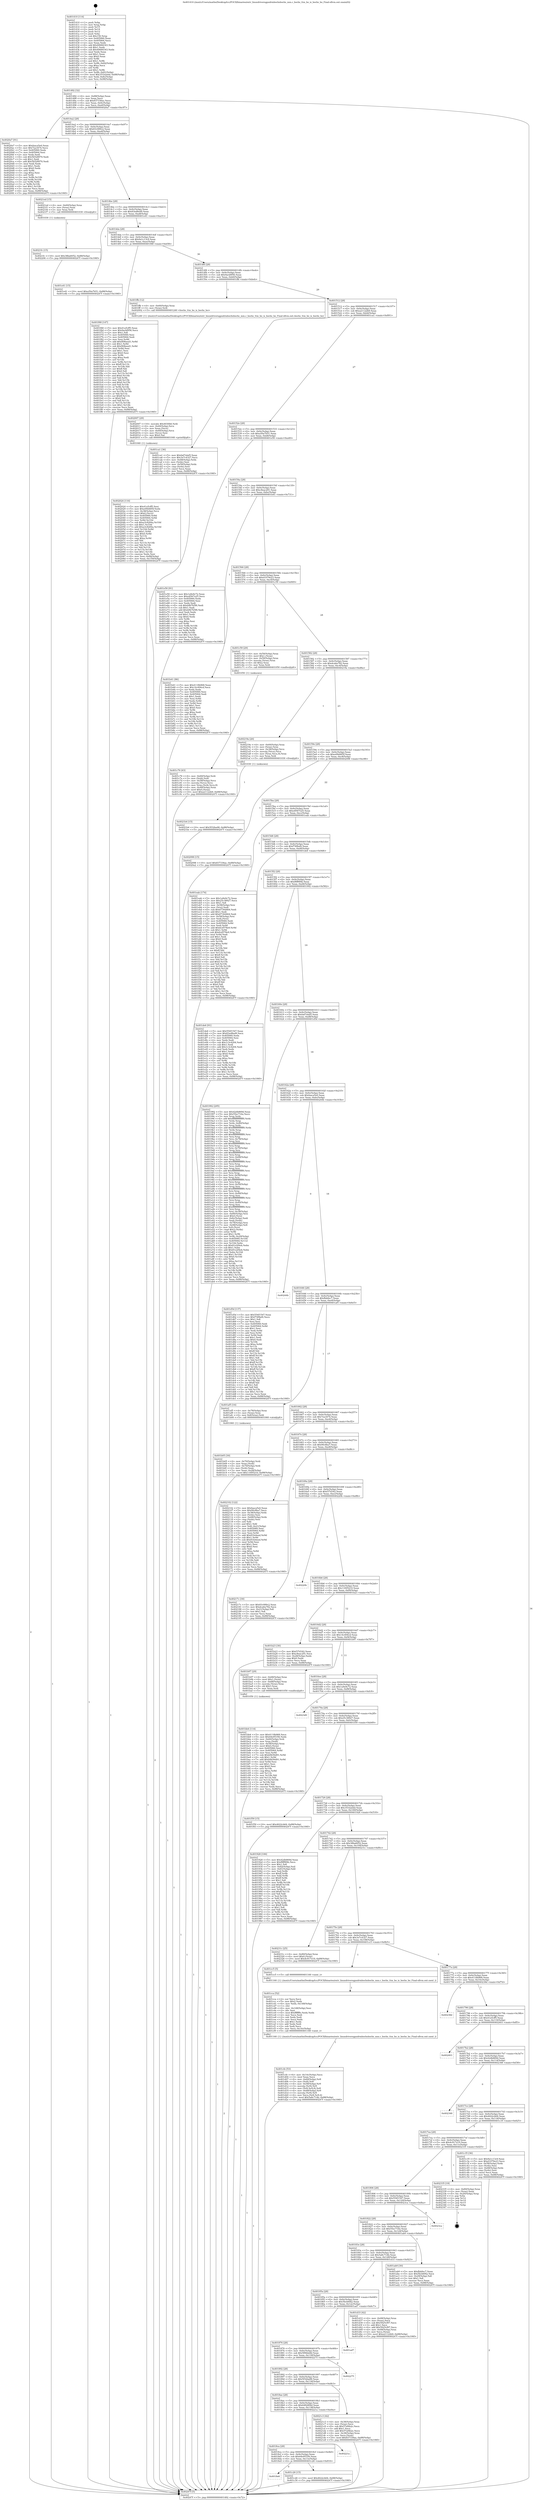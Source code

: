 digraph "0x401410" {
  label = "0x401410 (/mnt/c/Users/mathe/Desktop/tcc/POCII/binaries/extr_linuxdriversgpudrmbochsbochs_mm.c_bochs_ttm_bo_is_bochs_bo_Final-ollvm.out::main(0))"
  labelloc = "t"
  node[shape=record]

  Entry [label="",width=0.3,height=0.3,shape=circle,fillcolor=black,style=filled]
  "0x401482" [label="{
     0x401482 [32]\l
     | [instrs]\l
     &nbsp;&nbsp;0x401482 \<+6\>: mov -0x88(%rbp),%eax\l
     &nbsp;&nbsp;0x401488 \<+2\>: mov %eax,%ecx\l
     &nbsp;&nbsp;0x40148a \<+6\>: sub $0x837336ac,%ecx\l
     &nbsp;&nbsp;0x401490 \<+6\>: mov %eax,-0x9c(%rbp)\l
     &nbsp;&nbsp;0x401496 \<+6\>: mov %ecx,-0xa0(%rbp)\l
     &nbsp;&nbsp;0x40149c \<+6\>: je 00000000004020a7 \<main+0xc97\>\l
  }"]
  "0x4020a7" [label="{
     0x4020a7 [91]\l
     | [instrs]\l
     &nbsp;&nbsp;0x4020a7 \<+5\>: mov $0xfaaca5e0,%eax\l
     &nbsp;&nbsp;0x4020ac \<+5\>: mov $0x7ea3474,%ecx\l
     &nbsp;&nbsp;0x4020b1 \<+7\>: mov 0x405060,%edx\l
     &nbsp;&nbsp;0x4020b8 \<+7\>: mov 0x405064,%esi\l
     &nbsp;&nbsp;0x4020bf \<+2\>: mov %edx,%edi\l
     &nbsp;&nbsp;0x4020c1 \<+6\>: sub $0x5b528970,%edi\l
     &nbsp;&nbsp;0x4020c7 \<+3\>: sub $0x1,%edi\l
     &nbsp;&nbsp;0x4020ca \<+6\>: add $0x5b528970,%edi\l
     &nbsp;&nbsp;0x4020d0 \<+3\>: imul %edi,%edx\l
     &nbsp;&nbsp;0x4020d3 \<+3\>: and $0x1,%edx\l
     &nbsp;&nbsp;0x4020d6 \<+3\>: cmp $0x0,%edx\l
     &nbsp;&nbsp;0x4020d9 \<+4\>: sete %r8b\l
     &nbsp;&nbsp;0x4020dd \<+3\>: cmp $0xa,%esi\l
     &nbsp;&nbsp;0x4020e0 \<+4\>: setl %r9b\l
     &nbsp;&nbsp;0x4020e4 \<+3\>: mov %r8b,%r10b\l
     &nbsp;&nbsp;0x4020e7 \<+3\>: and %r9b,%r10b\l
     &nbsp;&nbsp;0x4020ea \<+3\>: xor %r9b,%r8b\l
     &nbsp;&nbsp;0x4020ed \<+3\>: or %r8b,%r10b\l
     &nbsp;&nbsp;0x4020f0 \<+4\>: test $0x1,%r10b\l
     &nbsp;&nbsp;0x4020f4 \<+3\>: cmovne %ecx,%eax\l
     &nbsp;&nbsp;0x4020f7 \<+6\>: mov %eax,-0x88(%rbp)\l
     &nbsp;&nbsp;0x4020fd \<+5\>: jmp 000000000040247f \<main+0x106f\>\l
  }"]
  "0x4014a2" [label="{
     0x4014a2 [28]\l
     | [instrs]\l
     &nbsp;&nbsp;0x4014a2 \<+5\>: jmp 00000000004014a7 \<main+0x97\>\l
     &nbsp;&nbsp;0x4014a7 \<+6\>: mov -0x9c(%rbp),%eax\l
     &nbsp;&nbsp;0x4014ad \<+5\>: sub $0x83c089c2,%eax\l
     &nbsp;&nbsp;0x4014b2 \<+6\>: mov %eax,-0xa4(%rbp)\l
     &nbsp;&nbsp;0x4014b8 \<+6\>: je 00000000004021ed \<main+0xddd\>\l
  }"]
  Exit [label="",width=0.3,height=0.3,shape=circle,fillcolor=black,style=filled,peripheries=2]
  "0x4021ed" [label="{
     0x4021ed [15]\l
     | [instrs]\l
     &nbsp;&nbsp;0x4021ed \<+4\>: mov -0x60(%rbp),%rax\l
     &nbsp;&nbsp;0x4021f1 \<+3\>: mov (%rax),%rax\l
     &nbsp;&nbsp;0x4021f4 \<+3\>: mov %rax,%rdi\l
     &nbsp;&nbsp;0x4021f7 \<+5\>: call 0000000000401030 \<free@plt\>\l
     | [calls]\l
     &nbsp;&nbsp;0x401030 \{1\} (unknown)\l
  }"]
  "0x4014be" [label="{
     0x4014be [28]\l
     | [instrs]\l
     &nbsp;&nbsp;0x4014be \<+5\>: jmp 00000000004014c3 \<main+0xb3\>\l
     &nbsp;&nbsp;0x4014c3 \<+6\>: mov -0x9c(%rbp),%eax\l
     &nbsp;&nbsp;0x4014c9 \<+5\>: sub $0x83ed8ed9,%eax\l
     &nbsp;&nbsp;0x4014ce \<+6\>: mov %eax,-0xa8(%rbp)\l
     &nbsp;&nbsp;0x4014d4 \<+6\>: je 0000000000401e41 \<main+0xa31\>\l
  }"]
  "0x4021fc" [label="{
     0x4021fc [15]\l
     | [instrs]\l
     &nbsp;&nbsp;0x4021fc \<+10\>: movl $0x38ba6052,-0x88(%rbp)\l
     &nbsp;&nbsp;0x402206 \<+5\>: jmp 000000000040247f \<main+0x106f\>\l
  }"]
  "0x401e41" [label="{
     0x401e41 [15]\l
     | [instrs]\l
     &nbsp;&nbsp;0x401e41 \<+10\>: movl $0xa50a7b51,-0x88(%rbp)\l
     &nbsp;&nbsp;0x401e4b \<+5\>: jmp 000000000040247f \<main+0x106f\>\l
  }"]
  "0x4014da" [label="{
     0x4014da [28]\l
     | [instrs]\l
     &nbsp;&nbsp;0x4014da \<+5\>: jmp 00000000004014df \<main+0xcf\>\l
     &nbsp;&nbsp;0x4014df \<+6\>: mov -0x9c(%rbp),%eax\l
     &nbsp;&nbsp;0x4014e5 \<+5\>: sub $0x9a1c13c9,%eax\l
     &nbsp;&nbsp;0x4014ea \<+6\>: mov %eax,-0xac(%rbp)\l
     &nbsp;&nbsp;0x4014f0 \<+6\>: je 0000000000401f68 \<main+0xb58\>\l
  }"]
  "0x4021b4" [label="{
     0x4021b4 [15]\l
     | [instrs]\l
     &nbsp;&nbsp;0x4021b4 \<+10\>: movl $0x5f32ba98,-0x88(%rbp)\l
     &nbsp;&nbsp;0x4021be \<+5\>: jmp 000000000040247f \<main+0x106f\>\l
  }"]
  "0x401f68" [label="{
     0x401f68 [147]\l
     | [instrs]\l
     &nbsp;&nbsp;0x401f68 \<+5\>: mov $0x41a5cff5,%eax\l
     &nbsp;&nbsp;0x401f6d \<+5\>: mov $0x9acbf956,%ecx\l
     &nbsp;&nbsp;0x401f72 \<+2\>: mov $0x1,%dl\l
     &nbsp;&nbsp;0x401f74 \<+7\>: mov 0x405060,%esi\l
     &nbsp;&nbsp;0x401f7b \<+7\>: mov 0x405064,%edi\l
     &nbsp;&nbsp;0x401f82 \<+3\>: mov %esi,%r8d\l
     &nbsp;&nbsp;0x401f85 \<+7\>: add $0xf49beed1,%r8d\l
     &nbsp;&nbsp;0x401f8c \<+4\>: sub $0x1,%r8d\l
     &nbsp;&nbsp;0x401f90 \<+7\>: sub $0xf49beed1,%r8d\l
     &nbsp;&nbsp;0x401f97 \<+4\>: imul %r8d,%esi\l
     &nbsp;&nbsp;0x401f9b \<+3\>: and $0x1,%esi\l
     &nbsp;&nbsp;0x401f9e \<+3\>: cmp $0x0,%esi\l
     &nbsp;&nbsp;0x401fa1 \<+4\>: sete %r9b\l
     &nbsp;&nbsp;0x401fa5 \<+3\>: cmp $0xa,%edi\l
     &nbsp;&nbsp;0x401fa8 \<+4\>: setl %r10b\l
     &nbsp;&nbsp;0x401fac \<+3\>: mov %r9b,%r11b\l
     &nbsp;&nbsp;0x401faf \<+4\>: xor $0xff,%r11b\l
     &nbsp;&nbsp;0x401fb3 \<+3\>: mov %r10b,%bl\l
     &nbsp;&nbsp;0x401fb6 \<+3\>: xor $0xff,%bl\l
     &nbsp;&nbsp;0x401fb9 \<+3\>: xor $0x0,%dl\l
     &nbsp;&nbsp;0x401fbc \<+3\>: mov %r11b,%r14b\l
     &nbsp;&nbsp;0x401fbf \<+4\>: and $0x0,%r14b\l
     &nbsp;&nbsp;0x401fc3 \<+3\>: and %dl,%r9b\l
     &nbsp;&nbsp;0x401fc6 \<+3\>: mov %bl,%r15b\l
     &nbsp;&nbsp;0x401fc9 \<+4\>: and $0x0,%r15b\l
     &nbsp;&nbsp;0x401fcd \<+3\>: and %dl,%r10b\l
     &nbsp;&nbsp;0x401fd0 \<+3\>: or %r9b,%r14b\l
     &nbsp;&nbsp;0x401fd3 \<+3\>: or %r10b,%r15b\l
     &nbsp;&nbsp;0x401fd6 \<+3\>: xor %r15b,%r14b\l
     &nbsp;&nbsp;0x401fd9 \<+3\>: or %bl,%r11b\l
     &nbsp;&nbsp;0x401fdc \<+4\>: xor $0xff,%r11b\l
     &nbsp;&nbsp;0x401fe0 \<+3\>: or $0x0,%dl\l
     &nbsp;&nbsp;0x401fe3 \<+3\>: and %dl,%r11b\l
     &nbsp;&nbsp;0x401fe6 \<+3\>: or %r11b,%r14b\l
     &nbsp;&nbsp;0x401fe9 \<+4\>: test $0x1,%r14b\l
     &nbsp;&nbsp;0x401fed \<+3\>: cmovne %ecx,%eax\l
     &nbsp;&nbsp;0x401ff0 \<+6\>: mov %eax,-0x88(%rbp)\l
     &nbsp;&nbsp;0x401ff6 \<+5\>: jmp 000000000040247f \<main+0x106f\>\l
  }"]
  "0x4014f6" [label="{
     0x4014f6 [28]\l
     | [instrs]\l
     &nbsp;&nbsp;0x4014f6 \<+5\>: jmp 00000000004014fb \<main+0xeb\>\l
     &nbsp;&nbsp;0x4014fb \<+6\>: mov -0x9c(%rbp),%eax\l
     &nbsp;&nbsp;0x401501 \<+5\>: sub $0x9acbf956,%eax\l
     &nbsp;&nbsp;0x401506 \<+6\>: mov %eax,-0xb0(%rbp)\l
     &nbsp;&nbsp;0x40150c \<+6\>: je 0000000000401ffb \<main+0xbeb\>\l
  }"]
  "0x402024" [label="{
     0x402024 [116]\l
     | [instrs]\l
     &nbsp;&nbsp;0x402024 \<+5\>: mov $0x41a5cff5,%esi\l
     &nbsp;&nbsp;0x402029 \<+5\>: mov $0xe09d485f,%edx\l
     &nbsp;&nbsp;0x40202e \<+4\>: mov -0x38(%rbp),%rcx\l
     &nbsp;&nbsp;0x402032 \<+6\>: movl $0x0,(%rcx)\l
     &nbsp;&nbsp;0x402038 \<+8\>: mov 0x405060,%r8d\l
     &nbsp;&nbsp;0x402040 \<+8\>: mov 0x405064,%r9d\l
     &nbsp;&nbsp;0x402048 \<+3\>: mov %r8d,%r10d\l
     &nbsp;&nbsp;0x40204b \<+7\>: sub $0xa3c8284a,%r10d\l
     &nbsp;&nbsp;0x402052 \<+4\>: sub $0x1,%r10d\l
     &nbsp;&nbsp;0x402056 \<+7\>: add $0xa3c8284a,%r10d\l
     &nbsp;&nbsp;0x40205d \<+4\>: imul %r10d,%r8d\l
     &nbsp;&nbsp;0x402061 \<+4\>: and $0x1,%r8d\l
     &nbsp;&nbsp;0x402065 \<+4\>: cmp $0x0,%r8d\l
     &nbsp;&nbsp;0x402069 \<+4\>: sete %r11b\l
     &nbsp;&nbsp;0x40206d \<+4\>: cmp $0xa,%r9d\l
     &nbsp;&nbsp;0x402071 \<+3\>: setl %bl\l
     &nbsp;&nbsp;0x402074 \<+3\>: mov %r11b,%r14b\l
     &nbsp;&nbsp;0x402077 \<+3\>: and %bl,%r14b\l
     &nbsp;&nbsp;0x40207a \<+3\>: xor %bl,%r11b\l
     &nbsp;&nbsp;0x40207d \<+3\>: or %r11b,%r14b\l
     &nbsp;&nbsp;0x402080 \<+4\>: test $0x1,%r14b\l
     &nbsp;&nbsp;0x402084 \<+3\>: cmovne %edx,%esi\l
     &nbsp;&nbsp;0x402087 \<+6\>: mov %esi,-0x88(%rbp)\l
     &nbsp;&nbsp;0x40208d \<+6\>: mov %eax,-0x150(%rbp)\l
     &nbsp;&nbsp;0x402093 \<+5\>: jmp 000000000040247f \<main+0x106f\>\l
  }"]
  "0x401ffb" [label="{
     0x401ffb [12]\l
     | [instrs]\l
     &nbsp;&nbsp;0x401ffb \<+4\>: mov -0x60(%rbp),%rax\l
     &nbsp;&nbsp;0x401fff \<+3\>: mov (%rax),%rdi\l
     &nbsp;&nbsp;0x402002 \<+5\>: call 0000000000401240 \<bochs_ttm_bo_is_bochs_bo\>\l
     | [calls]\l
     &nbsp;&nbsp;0x401240 \{1\} (/mnt/c/Users/mathe/Desktop/tcc/POCII/binaries/extr_linuxdriversgpudrmbochsbochs_mm.c_bochs_ttm_bo_is_bochs_bo_Final-ollvm.out::bochs_ttm_bo_is_bochs_bo)\l
  }"]
  "0x401512" [label="{
     0x401512 [28]\l
     | [instrs]\l
     &nbsp;&nbsp;0x401512 \<+5\>: jmp 0000000000401517 \<main+0x107\>\l
     &nbsp;&nbsp;0x401517 \<+6\>: mov -0x9c(%rbp),%eax\l
     &nbsp;&nbsp;0x40151d \<+5\>: sub $0xa21122b9,%eax\l
     &nbsp;&nbsp;0x401522 \<+6\>: mov %eax,-0xb4(%rbp)\l
     &nbsp;&nbsp;0x401528 \<+6\>: je 0000000000401ca1 \<main+0x891\>\l
  }"]
  "0x402007" [label="{
     0x402007 [29]\l
     | [instrs]\l
     &nbsp;&nbsp;0x402007 \<+10\>: movabs $0x4030b6,%rdi\l
     &nbsp;&nbsp;0x402011 \<+4\>: mov -0x40(%rbp),%rcx\l
     &nbsp;&nbsp;0x402015 \<+2\>: mov %eax,(%rcx)\l
     &nbsp;&nbsp;0x402017 \<+4\>: mov -0x40(%rbp),%rcx\l
     &nbsp;&nbsp;0x40201b \<+2\>: mov (%rcx),%esi\l
     &nbsp;&nbsp;0x40201d \<+2\>: mov $0x0,%al\l
     &nbsp;&nbsp;0x40201f \<+5\>: call 0000000000401040 \<printf@plt\>\l
     | [calls]\l
     &nbsp;&nbsp;0x401040 \{1\} (unknown)\l
  }"]
  "0x401ca1" [label="{
     0x401ca1 [36]\l
     | [instrs]\l
     &nbsp;&nbsp;0x401ca1 \<+5\>: mov $0xfa67ebd5,%eax\l
     &nbsp;&nbsp;0x401ca6 \<+5\>: mov $0x3e7c4327,%ecx\l
     &nbsp;&nbsp;0x401cab \<+4\>: mov -0x48(%rbp),%rdx\l
     &nbsp;&nbsp;0x401caf \<+2\>: mov (%rdx),%esi\l
     &nbsp;&nbsp;0x401cb1 \<+4\>: mov -0x50(%rbp),%rdx\l
     &nbsp;&nbsp;0x401cb5 \<+2\>: cmp (%rdx),%esi\l
     &nbsp;&nbsp;0x401cb7 \<+3\>: cmovl %ecx,%eax\l
     &nbsp;&nbsp;0x401cba \<+6\>: mov %eax,-0x88(%rbp)\l
     &nbsp;&nbsp;0x401cc0 \<+5\>: jmp 000000000040247f \<main+0x106f\>\l
  }"]
  "0x40152e" [label="{
     0x40152e [28]\l
     | [instrs]\l
     &nbsp;&nbsp;0x40152e \<+5\>: jmp 0000000000401533 \<main+0x123\>\l
     &nbsp;&nbsp;0x401533 \<+6\>: mov -0x9c(%rbp),%eax\l
     &nbsp;&nbsp;0x401539 \<+5\>: sub $0xa50a7b51,%eax\l
     &nbsp;&nbsp;0x40153e \<+6\>: mov %eax,-0xb8(%rbp)\l
     &nbsp;&nbsp;0x401544 \<+6\>: je 0000000000401e50 \<main+0xa40\>\l
  }"]
  "0x401cfe" [label="{
     0x401cfe [53]\l
     | [instrs]\l
     &nbsp;&nbsp;0x401cfe \<+6\>: mov -0x14c(%rbp),%ecx\l
     &nbsp;&nbsp;0x401d04 \<+3\>: imul %eax,%ecx\l
     &nbsp;&nbsp;0x401d07 \<+4\>: mov -0x60(%rbp),%r8\l
     &nbsp;&nbsp;0x401d0b \<+3\>: mov (%r8),%r8\l
     &nbsp;&nbsp;0x401d0e \<+4\>: mov -0x58(%rbp),%r9\l
     &nbsp;&nbsp;0x401d12 \<+3\>: movslq (%r9),%r9\l
     &nbsp;&nbsp;0x401d15 \<+4\>: mov (%r8,%r9,8),%r8\l
     &nbsp;&nbsp;0x401d19 \<+4\>: mov -0x48(%rbp),%r9\l
     &nbsp;&nbsp;0x401d1d \<+3\>: movslq (%r9),%r9\l
     &nbsp;&nbsp;0x401d20 \<+4\>: mov %ecx,(%r8,%r9,4)\l
     &nbsp;&nbsp;0x401d24 \<+10\>: movl $0x5a8c714b,-0x88(%rbp)\l
     &nbsp;&nbsp;0x401d2e \<+5\>: jmp 000000000040247f \<main+0x106f\>\l
  }"]
  "0x401e50" [label="{
     0x401e50 [91]\l
     | [instrs]\l
     &nbsp;&nbsp;0x401e50 \<+5\>: mov $0x1a9e9c72,%eax\l
     &nbsp;&nbsp;0x401e55 \<+5\>: mov $0xe8567e25,%ecx\l
     &nbsp;&nbsp;0x401e5a \<+7\>: mov 0x405060,%edx\l
     &nbsp;&nbsp;0x401e61 \<+7\>: mov 0x405064,%esi\l
     &nbsp;&nbsp;0x401e68 \<+2\>: mov %edx,%edi\l
     &nbsp;&nbsp;0x401e6a \<+6\>: sub $0xb9b7b5f6,%edi\l
     &nbsp;&nbsp;0x401e70 \<+3\>: sub $0x1,%edi\l
     &nbsp;&nbsp;0x401e73 \<+6\>: add $0xb9b7b5f6,%edi\l
     &nbsp;&nbsp;0x401e79 \<+3\>: imul %edi,%edx\l
     &nbsp;&nbsp;0x401e7c \<+3\>: and $0x1,%edx\l
     &nbsp;&nbsp;0x401e7f \<+3\>: cmp $0x0,%edx\l
     &nbsp;&nbsp;0x401e82 \<+4\>: sete %r8b\l
     &nbsp;&nbsp;0x401e86 \<+3\>: cmp $0xa,%esi\l
     &nbsp;&nbsp;0x401e89 \<+4\>: setl %r9b\l
     &nbsp;&nbsp;0x401e8d \<+3\>: mov %r8b,%r10b\l
     &nbsp;&nbsp;0x401e90 \<+3\>: and %r9b,%r10b\l
     &nbsp;&nbsp;0x401e93 \<+3\>: xor %r9b,%r8b\l
     &nbsp;&nbsp;0x401e96 \<+3\>: or %r8b,%r10b\l
     &nbsp;&nbsp;0x401e99 \<+4\>: test $0x1,%r10b\l
     &nbsp;&nbsp;0x401e9d \<+3\>: cmovne %ecx,%eax\l
     &nbsp;&nbsp;0x401ea0 \<+6\>: mov %eax,-0x88(%rbp)\l
     &nbsp;&nbsp;0x401ea6 \<+5\>: jmp 000000000040247f \<main+0x106f\>\l
  }"]
  "0x40154a" [label="{
     0x40154a [28]\l
     | [instrs]\l
     &nbsp;&nbsp;0x40154a \<+5\>: jmp 000000000040154f \<main+0x13f\>\l
     &nbsp;&nbsp;0x40154f \<+6\>: mov -0x9c(%rbp),%eax\l
     &nbsp;&nbsp;0x401555 \<+5\>: sub $0xc8eac291,%eax\l
     &nbsp;&nbsp;0x40155a \<+6\>: mov %eax,-0xbc(%rbp)\l
     &nbsp;&nbsp;0x401560 \<+6\>: je 0000000000401b41 \<main+0x731\>\l
  }"]
  "0x401cca" [label="{
     0x401cca [52]\l
     | [instrs]\l
     &nbsp;&nbsp;0x401cca \<+2\>: xor %ecx,%ecx\l
     &nbsp;&nbsp;0x401ccc \<+5\>: mov $0x2,%edx\l
     &nbsp;&nbsp;0x401cd1 \<+6\>: mov %edx,-0x148(%rbp)\l
     &nbsp;&nbsp;0x401cd7 \<+1\>: cltd\l
     &nbsp;&nbsp;0x401cd8 \<+6\>: mov -0x148(%rbp),%esi\l
     &nbsp;&nbsp;0x401cde \<+2\>: idiv %esi\l
     &nbsp;&nbsp;0x401ce0 \<+6\>: imul $0xfffffffe,%edx,%edx\l
     &nbsp;&nbsp;0x401ce6 \<+2\>: mov %ecx,%edi\l
     &nbsp;&nbsp;0x401ce8 \<+2\>: sub %edx,%edi\l
     &nbsp;&nbsp;0x401cea \<+2\>: mov %ecx,%edx\l
     &nbsp;&nbsp;0x401cec \<+3\>: sub $0x1,%edx\l
     &nbsp;&nbsp;0x401cef \<+2\>: add %edx,%edi\l
     &nbsp;&nbsp;0x401cf1 \<+2\>: sub %edi,%ecx\l
     &nbsp;&nbsp;0x401cf3 \<+6\>: mov %ecx,-0x14c(%rbp)\l
     &nbsp;&nbsp;0x401cf9 \<+5\>: call 0000000000401160 \<next_i\>\l
     | [calls]\l
     &nbsp;&nbsp;0x401160 \{1\} (/mnt/c/Users/mathe/Desktop/tcc/POCII/binaries/extr_linuxdriversgpudrmbochsbochs_mm.c_bochs_ttm_bo_is_bochs_bo_Final-ollvm.out::next_i)\l
  }"]
  "0x401b41" [label="{
     0x401b41 [86]\l
     | [instrs]\l
     &nbsp;&nbsp;0x401b41 \<+5\>: mov $0x4118b968,%eax\l
     &nbsp;&nbsp;0x401b46 \<+5\>: mov $0x14c494cd,%ecx\l
     &nbsp;&nbsp;0x401b4b \<+2\>: xor %edx,%edx\l
     &nbsp;&nbsp;0x401b4d \<+7\>: mov 0x405060,%esi\l
     &nbsp;&nbsp;0x401b54 \<+7\>: mov 0x405064,%edi\l
     &nbsp;&nbsp;0x401b5b \<+3\>: sub $0x1,%edx\l
     &nbsp;&nbsp;0x401b5e \<+3\>: mov %esi,%r8d\l
     &nbsp;&nbsp;0x401b61 \<+3\>: add %edx,%r8d\l
     &nbsp;&nbsp;0x401b64 \<+4\>: imul %r8d,%esi\l
     &nbsp;&nbsp;0x401b68 \<+3\>: and $0x1,%esi\l
     &nbsp;&nbsp;0x401b6b \<+3\>: cmp $0x0,%esi\l
     &nbsp;&nbsp;0x401b6e \<+4\>: sete %r9b\l
     &nbsp;&nbsp;0x401b72 \<+3\>: cmp $0xa,%edi\l
     &nbsp;&nbsp;0x401b75 \<+4\>: setl %r10b\l
     &nbsp;&nbsp;0x401b79 \<+3\>: mov %r9b,%r11b\l
     &nbsp;&nbsp;0x401b7c \<+3\>: and %r10b,%r11b\l
     &nbsp;&nbsp;0x401b7f \<+3\>: xor %r10b,%r9b\l
     &nbsp;&nbsp;0x401b82 \<+3\>: or %r9b,%r11b\l
     &nbsp;&nbsp;0x401b85 \<+4\>: test $0x1,%r11b\l
     &nbsp;&nbsp;0x401b89 \<+3\>: cmovne %ecx,%eax\l
     &nbsp;&nbsp;0x401b8c \<+6\>: mov %eax,-0x88(%rbp)\l
     &nbsp;&nbsp;0x401b92 \<+5\>: jmp 000000000040247f \<main+0x106f\>\l
  }"]
  "0x401566" [label="{
     0x401566 [28]\l
     | [instrs]\l
     &nbsp;&nbsp;0x401566 \<+5\>: jmp 000000000040156b \<main+0x15b\>\l
     &nbsp;&nbsp;0x40156b \<+6\>: mov -0x9c(%rbp),%eax\l
     &nbsp;&nbsp;0x401571 \<+5\>: sub $0xd1079e23,%eax\l
     &nbsp;&nbsp;0x401576 \<+6\>: mov %eax,-0xc0(%rbp)\l
     &nbsp;&nbsp;0x40157c \<+6\>: je 0000000000401c59 \<main+0x849\>\l
  }"]
  "0x401c76" [label="{
     0x401c76 [43]\l
     | [instrs]\l
     &nbsp;&nbsp;0x401c76 \<+4\>: mov -0x60(%rbp),%rdi\l
     &nbsp;&nbsp;0x401c7a \<+3\>: mov (%rdi),%rdi\l
     &nbsp;&nbsp;0x401c7d \<+4\>: mov -0x58(%rbp),%rcx\l
     &nbsp;&nbsp;0x401c81 \<+3\>: movslq (%rcx),%rcx\l
     &nbsp;&nbsp;0x401c84 \<+4\>: mov %rax,(%rdi,%rcx,8)\l
     &nbsp;&nbsp;0x401c88 \<+4\>: mov -0x48(%rbp),%rax\l
     &nbsp;&nbsp;0x401c8c \<+6\>: movl $0x0,(%rax)\l
     &nbsp;&nbsp;0x401c92 \<+10\>: movl $0xa21122b9,-0x88(%rbp)\l
     &nbsp;&nbsp;0x401c9c \<+5\>: jmp 000000000040247f \<main+0x106f\>\l
  }"]
  "0x401c59" [label="{
     0x401c59 [29]\l
     | [instrs]\l
     &nbsp;&nbsp;0x401c59 \<+4\>: mov -0x50(%rbp),%rax\l
     &nbsp;&nbsp;0x401c5d \<+6\>: movl $0x1,(%rax)\l
     &nbsp;&nbsp;0x401c63 \<+4\>: mov -0x50(%rbp),%rax\l
     &nbsp;&nbsp;0x401c67 \<+3\>: movslq (%rax),%rax\l
     &nbsp;&nbsp;0x401c6a \<+4\>: shl $0x2,%rax\l
     &nbsp;&nbsp;0x401c6e \<+3\>: mov %rax,%rdi\l
     &nbsp;&nbsp;0x401c71 \<+5\>: call 0000000000401050 \<malloc@plt\>\l
     | [calls]\l
     &nbsp;&nbsp;0x401050 \{1\} (unknown)\l
  }"]
  "0x401582" [label="{
     0x401582 [28]\l
     | [instrs]\l
     &nbsp;&nbsp;0x401582 \<+5\>: jmp 0000000000401587 \<main+0x177\>\l
     &nbsp;&nbsp;0x401587 \<+6\>: mov -0x9c(%rbp),%eax\l
     &nbsp;&nbsp;0x40158d \<+5\>: sub $0xdca6a782,%eax\l
     &nbsp;&nbsp;0x401592 \<+6\>: mov %eax,-0xc4(%rbp)\l
     &nbsp;&nbsp;0x401598 \<+6\>: je 000000000040219a \<main+0xd8a\>\l
  }"]
  "0x4018e6" [label="{
     0x4018e6\l
  }", style=dashed]
  "0x40219a" [label="{
     0x40219a [26]\l
     | [instrs]\l
     &nbsp;&nbsp;0x40219a \<+4\>: mov -0x60(%rbp),%rax\l
     &nbsp;&nbsp;0x40219e \<+3\>: mov (%rax),%rax\l
     &nbsp;&nbsp;0x4021a1 \<+4\>: mov -0x38(%rbp),%rcx\l
     &nbsp;&nbsp;0x4021a5 \<+3\>: movslq (%rcx),%rcx\l
     &nbsp;&nbsp;0x4021a8 \<+4\>: mov (%rax,%rcx,8),%rax\l
     &nbsp;&nbsp;0x4021ac \<+3\>: mov %rax,%rdi\l
     &nbsp;&nbsp;0x4021af \<+5\>: call 0000000000401030 \<free@plt\>\l
     | [calls]\l
     &nbsp;&nbsp;0x401030 \{1\} (unknown)\l
  }"]
  "0x40159e" [label="{
     0x40159e [28]\l
     | [instrs]\l
     &nbsp;&nbsp;0x40159e \<+5\>: jmp 00000000004015a3 \<main+0x193\>\l
     &nbsp;&nbsp;0x4015a3 \<+6\>: mov -0x9c(%rbp),%eax\l
     &nbsp;&nbsp;0x4015a9 \<+5\>: sub $0xe09d485f,%eax\l
     &nbsp;&nbsp;0x4015ae \<+6\>: mov %eax,-0xc8(%rbp)\l
     &nbsp;&nbsp;0x4015b4 \<+6\>: je 0000000000402098 \<main+0xc88\>\l
  }"]
  "0x401c26" [label="{
     0x401c26 [15]\l
     | [instrs]\l
     &nbsp;&nbsp;0x401c26 \<+10\>: movl $0x4622cb64,-0x88(%rbp)\l
     &nbsp;&nbsp;0x401c30 \<+5\>: jmp 000000000040247f \<main+0x106f\>\l
  }"]
  "0x402098" [label="{
     0x402098 [15]\l
     | [instrs]\l
     &nbsp;&nbsp;0x402098 \<+10\>: movl $0x837336ac,-0x88(%rbp)\l
     &nbsp;&nbsp;0x4020a2 \<+5\>: jmp 000000000040247f \<main+0x106f\>\l
  }"]
  "0x4015ba" [label="{
     0x4015ba [28]\l
     | [instrs]\l
     &nbsp;&nbsp;0x4015ba \<+5\>: jmp 00000000004015bf \<main+0x1af\>\l
     &nbsp;&nbsp;0x4015bf \<+6\>: mov -0x9c(%rbp),%eax\l
     &nbsp;&nbsp;0x4015c5 \<+5\>: sub $0xe8567e25,%eax\l
     &nbsp;&nbsp;0x4015ca \<+6\>: mov %eax,-0xcc(%rbp)\l
     &nbsp;&nbsp;0x4015d0 \<+6\>: je 0000000000401eab \<main+0xa9b\>\l
  }"]
  "0x4018ca" [label="{
     0x4018ca [28]\l
     | [instrs]\l
     &nbsp;&nbsp;0x4018ca \<+5\>: jmp 00000000004018cf \<main+0x4bf\>\l
     &nbsp;&nbsp;0x4018cf \<+6\>: mov -0x9c(%rbp),%eax\l
     &nbsp;&nbsp;0x4018d5 \<+5\>: sub $0x64e95356,%eax\l
     &nbsp;&nbsp;0x4018da \<+6\>: mov %eax,-0x13c(%rbp)\l
     &nbsp;&nbsp;0x4018e0 \<+6\>: je 0000000000401c26 \<main+0x816\>\l
  }"]
  "0x401eab" [label="{
     0x401eab [174]\l
     | [instrs]\l
     &nbsp;&nbsp;0x401eab \<+5\>: mov $0x1a9e9c72,%eax\l
     &nbsp;&nbsp;0x401eb0 \<+5\>: mov $0x25c38927,%ecx\l
     &nbsp;&nbsp;0x401eb5 \<+2\>: mov $0x1,%dl\l
     &nbsp;&nbsp;0x401eb7 \<+4\>: mov -0x58(%rbp),%rsi\l
     &nbsp;&nbsp;0x401ebb \<+2\>: mov (%rsi),%edi\l
     &nbsp;&nbsp;0x401ebd \<+6\>: sub $0x6730d464,%edi\l
     &nbsp;&nbsp;0x401ec3 \<+3\>: add $0x1,%edi\l
     &nbsp;&nbsp;0x401ec6 \<+6\>: add $0x6730d464,%edi\l
     &nbsp;&nbsp;0x401ecc \<+4\>: mov -0x58(%rbp),%rsi\l
     &nbsp;&nbsp;0x401ed0 \<+2\>: mov %edi,(%rsi)\l
     &nbsp;&nbsp;0x401ed2 \<+7\>: mov 0x405060,%edi\l
     &nbsp;&nbsp;0x401ed9 \<+8\>: mov 0x405064,%r8d\l
     &nbsp;&nbsp;0x401ee1 \<+3\>: mov %edi,%r9d\l
     &nbsp;&nbsp;0x401ee4 \<+7\>: add $0x6cd578e9,%r9d\l
     &nbsp;&nbsp;0x401eeb \<+4\>: sub $0x1,%r9d\l
     &nbsp;&nbsp;0x401eef \<+7\>: sub $0x6cd578e9,%r9d\l
     &nbsp;&nbsp;0x401ef6 \<+4\>: imul %r9d,%edi\l
     &nbsp;&nbsp;0x401efa \<+3\>: and $0x1,%edi\l
     &nbsp;&nbsp;0x401efd \<+3\>: cmp $0x0,%edi\l
     &nbsp;&nbsp;0x401f00 \<+4\>: sete %r10b\l
     &nbsp;&nbsp;0x401f04 \<+4\>: cmp $0xa,%r8d\l
     &nbsp;&nbsp;0x401f08 \<+4\>: setl %r11b\l
     &nbsp;&nbsp;0x401f0c \<+3\>: mov %r10b,%bl\l
     &nbsp;&nbsp;0x401f0f \<+3\>: xor $0xff,%bl\l
     &nbsp;&nbsp;0x401f12 \<+3\>: mov %r11b,%r14b\l
     &nbsp;&nbsp;0x401f15 \<+4\>: xor $0xff,%r14b\l
     &nbsp;&nbsp;0x401f19 \<+3\>: xor $0x0,%dl\l
     &nbsp;&nbsp;0x401f1c \<+3\>: mov %bl,%r15b\l
     &nbsp;&nbsp;0x401f1f \<+4\>: and $0x0,%r15b\l
     &nbsp;&nbsp;0x401f23 \<+3\>: and %dl,%r10b\l
     &nbsp;&nbsp;0x401f26 \<+3\>: mov %r14b,%r12b\l
     &nbsp;&nbsp;0x401f29 \<+4\>: and $0x0,%r12b\l
     &nbsp;&nbsp;0x401f2d \<+3\>: and %dl,%r11b\l
     &nbsp;&nbsp;0x401f30 \<+3\>: or %r10b,%r15b\l
     &nbsp;&nbsp;0x401f33 \<+3\>: or %r11b,%r12b\l
     &nbsp;&nbsp;0x401f36 \<+3\>: xor %r12b,%r15b\l
     &nbsp;&nbsp;0x401f39 \<+3\>: or %r14b,%bl\l
     &nbsp;&nbsp;0x401f3c \<+3\>: xor $0xff,%bl\l
     &nbsp;&nbsp;0x401f3f \<+3\>: or $0x0,%dl\l
     &nbsp;&nbsp;0x401f42 \<+2\>: and %dl,%bl\l
     &nbsp;&nbsp;0x401f44 \<+3\>: or %bl,%r15b\l
     &nbsp;&nbsp;0x401f47 \<+4\>: test $0x1,%r15b\l
     &nbsp;&nbsp;0x401f4b \<+3\>: cmovne %ecx,%eax\l
     &nbsp;&nbsp;0x401f4e \<+6\>: mov %eax,-0x88(%rbp)\l
     &nbsp;&nbsp;0x401f54 \<+5\>: jmp 000000000040247f \<main+0x106f\>\l
  }"]
  "0x4015d6" [label="{
     0x4015d6 [28]\l
     | [instrs]\l
     &nbsp;&nbsp;0x4015d6 \<+5\>: jmp 00000000004015db \<main+0x1cb\>\l
     &nbsp;&nbsp;0x4015db \<+6\>: mov -0x9c(%rbp),%eax\l
     &nbsp;&nbsp;0x4015e1 \<+5\>: sub $0xf74f8af4,%eax\l
     &nbsp;&nbsp;0x4015e6 \<+6\>: mov %eax,-0xd0(%rbp)\l
     &nbsp;&nbsp;0x4015ec \<+6\>: je 0000000000401de6 \<main+0x9d6\>\l
  }"]
  "0x40221a" [label="{
     0x40221a\l
  }", style=dashed]
  "0x401de6" [label="{
     0x401de6 [91]\l
     | [instrs]\l
     &nbsp;&nbsp;0x401de6 \<+5\>: mov $0x554f1547,%eax\l
     &nbsp;&nbsp;0x401deb \<+5\>: mov $0x83ed8ed9,%ecx\l
     &nbsp;&nbsp;0x401df0 \<+7\>: mov 0x405060,%edx\l
     &nbsp;&nbsp;0x401df7 \<+7\>: mov 0x405064,%esi\l
     &nbsp;&nbsp;0x401dfe \<+2\>: mov %edx,%edi\l
     &nbsp;&nbsp;0x401e00 \<+6\>: sub $0x1c3c4204,%edi\l
     &nbsp;&nbsp;0x401e06 \<+3\>: sub $0x1,%edi\l
     &nbsp;&nbsp;0x401e09 \<+6\>: add $0x1c3c4204,%edi\l
     &nbsp;&nbsp;0x401e0f \<+3\>: imul %edi,%edx\l
     &nbsp;&nbsp;0x401e12 \<+3\>: and $0x1,%edx\l
     &nbsp;&nbsp;0x401e15 \<+3\>: cmp $0x0,%edx\l
     &nbsp;&nbsp;0x401e18 \<+4\>: sete %r8b\l
     &nbsp;&nbsp;0x401e1c \<+3\>: cmp $0xa,%esi\l
     &nbsp;&nbsp;0x401e1f \<+4\>: setl %r9b\l
     &nbsp;&nbsp;0x401e23 \<+3\>: mov %r8b,%r10b\l
     &nbsp;&nbsp;0x401e26 \<+3\>: and %r9b,%r10b\l
     &nbsp;&nbsp;0x401e29 \<+3\>: xor %r9b,%r8b\l
     &nbsp;&nbsp;0x401e2c \<+3\>: or %r8b,%r10b\l
     &nbsp;&nbsp;0x401e2f \<+4\>: test $0x1,%r10b\l
     &nbsp;&nbsp;0x401e33 \<+3\>: cmovne %ecx,%eax\l
     &nbsp;&nbsp;0x401e36 \<+6\>: mov %eax,-0x88(%rbp)\l
     &nbsp;&nbsp;0x401e3c \<+5\>: jmp 000000000040247f \<main+0x106f\>\l
  }"]
  "0x4015f2" [label="{
     0x4015f2 [28]\l
     | [instrs]\l
     &nbsp;&nbsp;0x4015f2 \<+5\>: jmp 00000000004015f7 \<main+0x1e7\>\l
     &nbsp;&nbsp;0x4015f7 \<+6\>: mov -0x9c(%rbp),%eax\l
     &nbsp;&nbsp;0x4015fd \<+5\>: sub $0xf8ff9f4b,%eax\l
     &nbsp;&nbsp;0x401602 \<+6\>: mov %eax,-0xd4(%rbp)\l
     &nbsp;&nbsp;0x401608 \<+6\>: je 0000000000401992 \<main+0x582\>\l
  }"]
  "0x4018ae" [label="{
     0x4018ae [28]\l
     | [instrs]\l
     &nbsp;&nbsp;0x4018ae \<+5\>: jmp 00000000004018b3 \<main+0x4a3\>\l
     &nbsp;&nbsp;0x4018b3 \<+6\>: mov -0x9c(%rbp),%eax\l
     &nbsp;&nbsp;0x4018b9 \<+5\>: sub $0x64828f4d,%eax\l
     &nbsp;&nbsp;0x4018be \<+6\>: mov %eax,-0x138(%rbp)\l
     &nbsp;&nbsp;0x4018c4 \<+6\>: je 000000000040221a \<main+0xe0a\>\l
  }"]
  "0x401992" [label="{
     0x401992 [295]\l
     | [instrs]\l
     &nbsp;&nbsp;0x401992 \<+5\>: mov $0x42db869d,%eax\l
     &nbsp;&nbsp;0x401997 \<+5\>: mov $0x55ec716e,%ecx\l
     &nbsp;&nbsp;0x40199c \<+3\>: mov %rsp,%rdx\l
     &nbsp;&nbsp;0x40199f \<+4\>: add $0xfffffffffffffff0,%rdx\l
     &nbsp;&nbsp;0x4019a3 \<+3\>: mov %rdx,%rsp\l
     &nbsp;&nbsp;0x4019a6 \<+4\>: mov %rdx,-0x80(%rbp)\l
     &nbsp;&nbsp;0x4019aa \<+3\>: mov %rsp,%rdx\l
     &nbsp;&nbsp;0x4019ad \<+4\>: add $0xfffffffffffffff0,%rdx\l
     &nbsp;&nbsp;0x4019b1 \<+3\>: mov %rdx,%rsp\l
     &nbsp;&nbsp;0x4019b4 \<+3\>: mov %rsp,%rsi\l
     &nbsp;&nbsp;0x4019b7 \<+4\>: add $0xfffffffffffffff0,%rsi\l
     &nbsp;&nbsp;0x4019bb \<+3\>: mov %rsi,%rsp\l
     &nbsp;&nbsp;0x4019be \<+4\>: mov %rsi,-0x78(%rbp)\l
     &nbsp;&nbsp;0x4019c2 \<+3\>: mov %rsp,%rsi\l
     &nbsp;&nbsp;0x4019c5 \<+4\>: add $0xfffffffffffffff0,%rsi\l
     &nbsp;&nbsp;0x4019c9 \<+3\>: mov %rsi,%rsp\l
     &nbsp;&nbsp;0x4019cc \<+4\>: mov %rsi,-0x70(%rbp)\l
     &nbsp;&nbsp;0x4019d0 \<+3\>: mov %rsp,%rsi\l
     &nbsp;&nbsp;0x4019d3 \<+4\>: add $0xfffffffffffffff0,%rsi\l
     &nbsp;&nbsp;0x4019d7 \<+3\>: mov %rsi,%rsp\l
     &nbsp;&nbsp;0x4019da \<+4\>: mov %rsi,-0x68(%rbp)\l
     &nbsp;&nbsp;0x4019de \<+3\>: mov %rsp,%rsi\l
     &nbsp;&nbsp;0x4019e1 \<+4\>: add $0xfffffffffffffff0,%rsi\l
     &nbsp;&nbsp;0x4019e5 \<+3\>: mov %rsi,%rsp\l
     &nbsp;&nbsp;0x4019e8 \<+4\>: mov %rsi,-0x60(%rbp)\l
     &nbsp;&nbsp;0x4019ec \<+3\>: mov %rsp,%rsi\l
     &nbsp;&nbsp;0x4019ef \<+4\>: add $0xfffffffffffffff0,%rsi\l
     &nbsp;&nbsp;0x4019f3 \<+3\>: mov %rsi,%rsp\l
     &nbsp;&nbsp;0x4019f6 \<+4\>: mov %rsi,-0x58(%rbp)\l
     &nbsp;&nbsp;0x4019fa \<+3\>: mov %rsp,%rsi\l
     &nbsp;&nbsp;0x4019fd \<+4\>: add $0xfffffffffffffff0,%rsi\l
     &nbsp;&nbsp;0x401a01 \<+3\>: mov %rsi,%rsp\l
     &nbsp;&nbsp;0x401a04 \<+4\>: mov %rsi,-0x50(%rbp)\l
     &nbsp;&nbsp;0x401a08 \<+3\>: mov %rsp,%rsi\l
     &nbsp;&nbsp;0x401a0b \<+4\>: add $0xfffffffffffffff0,%rsi\l
     &nbsp;&nbsp;0x401a0f \<+3\>: mov %rsi,%rsp\l
     &nbsp;&nbsp;0x401a12 \<+4\>: mov %rsi,-0x48(%rbp)\l
     &nbsp;&nbsp;0x401a16 \<+3\>: mov %rsp,%rsi\l
     &nbsp;&nbsp;0x401a19 \<+4\>: add $0xfffffffffffffff0,%rsi\l
     &nbsp;&nbsp;0x401a1d \<+3\>: mov %rsi,%rsp\l
     &nbsp;&nbsp;0x401a20 \<+4\>: mov %rsi,-0x40(%rbp)\l
     &nbsp;&nbsp;0x401a24 \<+3\>: mov %rsp,%rsi\l
     &nbsp;&nbsp;0x401a27 \<+4\>: add $0xfffffffffffffff0,%rsi\l
     &nbsp;&nbsp;0x401a2b \<+3\>: mov %rsi,%rsp\l
     &nbsp;&nbsp;0x401a2e \<+4\>: mov %rsi,-0x38(%rbp)\l
     &nbsp;&nbsp;0x401a32 \<+4\>: mov -0x80(%rbp),%rsi\l
     &nbsp;&nbsp;0x401a36 \<+6\>: movl $0x0,(%rsi)\l
     &nbsp;&nbsp;0x401a3c \<+6\>: mov -0x8c(%rbp),%edi\l
     &nbsp;&nbsp;0x401a42 \<+2\>: mov %edi,(%rdx)\l
     &nbsp;&nbsp;0x401a44 \<+4\>: mov -0x78(%rbp),%rsi\l
     &nbsp;&nbsp;0x401a48 \<+7\>: mov -0x98(%rbp),%r8\l
     &nbsp;&nbsp;0x401a4f \<+3\>: mov %r8,(%rsi)\l
     &nbsp;&nbsp;0x401a52 \<+3\>: cmpl $0x2,(%rdx)\l
     &nbsp;&nbsp;0x401a55 \<+4\>: setne %r9b\l
     &nbsp;&nbsp;0x401a59 \<+4\>: and $0x1,%r9b\l
     &nbsp;&nbsp;0x401a5d \<+4\>: mov %r9b,-0x29(%rbp)\l
     &nbsp;&nbsp;0x401a61 \<+8\>: mov 0x405060,%r10d\l
     &nbsp;&nbsp;0x401a69 \<+8\>: mov 0x405064,%r11d\l
     &nbsp;&nbsp;0x401a71 \<+3\>: mov %r10d,%ebx\l
     &nbsp;&nbsp;0x401a74 \<+6\>: sub $0x81e2f4eb,%ebx\l
     &nbsp;&nbsp;0x401a7a \<+3\>: sub $0x1,%ebx\l
     &nbsp;&nbsp;0x401a7d \<+6\>: add $0x81e2f4eb,%ebx\l
     &nbsp;&nbsp;0x401a83 \<+4\>: imul %ebx,%r10d\l
     &nbsp;&nbsp;0x401a87 \<+4\>: and $0x1,%r10d\l
     &nbsp;&nbsp;0x401a8b \<+4\>: cmp $0x0,%r10d\l
     &nbsp;&nbsp;0x401a8f \<+4\>: sete %r9b\l
     &nbsp;&nbsp;0x401a93 \<+4\>: cmp $0xa,%r11d\l
     &nbsp;&nbsp;0x401a97 \<+4\>: setl %r14b\l
     &nbsp;&nbsp;0x401a9b \<+3\>: mov %r9b,%r15b\l
     &nbsp;&nbsp;0x401a9e \<+3\>: and %r14b,%r15b\l
     &nbsp;&nbsp;0x401aa1 \<+3\>: xor %r14b,%r9b\l
     &nbsp;&nbsp;0x401aa4 \<+3\>: or %r9b,%r15b\l
     &nbsp;&nbsp;0x401aa7 \<+4\>: test $0x1,%r15b\l
     &nbsp;&nbsp;0x401aab \<+3\>: cmovne %ecx,%eax\l
     &nbsp;&nbsp;0x401aae \<+6\>: mov %eax,-0x88(%rbp)\l
     &nbsp;&nbsp;0x401ab4 \<+5\>: jmp 000000000040247f \<main+0x106f\>\l
  }"]
  "0x40160e" [label="{
     0x40160e [28]\l
     | [instrs]\l
     &nbsp;&nbsp;0x40160e \<+5\>: jmp 0000000000401613 \<main+0x203\>\l
     &nbsp;&nbsp;0x401613 \<+6\>: mov -0x9c(%rbp),%eax\l
     &nbsp;&nbsp;0x401619 \<+5\>: sub $0xfa67ebd5,%eax\l
     &nbsp;&nbsp;0x40161e \<+6\>: mov %eax,-0xd8(%rbp)\l
     &nbsp;&nbsp;0x401624 \<+6\>: je 0000000000401d5d \<main+0x94d\>\l
  }"]
  "0x4021c3" [label="{
     0x4021c3 [42]\l
     | [instrs]\l
     &nbsp;&nbsp;0x4021c3 \<+4\>: mov -0x38(%rbp),%rax\l
     &nbsp;&nbsp;0x4021c7 \<+2\>: mov (%rax),%ecx\l
     &nbsp;&nbsp;0x4021c9 \<+6\>: sub $0x57af4b2c,%ecx\l
     &nbsp;&nbsp;0x4021cf \<+3\>: add $0x1,%ecx\l
     &nbsp;&nbsp;0x4021d2 \<+6\>: add $0x57af4b2c,%ecx\l
     &nbsp;&nbsp;0x4021d8 \<+4\>: mov -0x38(%rbp),%rax\l
     &nbsp;&nbsp;0x4021dc \<+2\>: mov %ecx,(%rax)\l
     &nbsp;&nbsp;0x4021de \<+10\>: movl $0x837336ac,-0x88(%rbp)\l
     &nbsp;&nbsp;0x4021e8 \<+5\>: jmp 000000000040247f \<main+0x106f\>\l
  }"]
  "0x401d5d" [label="{
     0x401d5d [137]\l
     | [instrs]\l
     &nbsp;&nbsp;0x401d5d \<+5\>: mov $0x554f1547,%eax\l
     &nbsp;&nbsp;0x401d62 \<+5\>: mov $0xf74f8af4,%ecx\l
     &nbsp;&nbsp;0x401d67 \<+2\>: mov $0x1,%dl\l
     &nbsp;&nbsp;0x401d69 \<+2\>: xor %esi,%esi\l
     &nbsp;&nbsp;0x401d6b \<+7\>: mov 0x405060,%edi\l
     &nbsp;&nbsp;0x401d72 \<+8\>: mov 0x405064,%r8d\l
     &nbsp;&nbsp;0x401d7a \<+3\>: sub $0x1,%esi\l
     &nbsp;&nbsp;0x401d7d \<+3\>: mov %edi,%r9d\l
     &nbsp;&nbsp;0x401d80 \<+3\>: add %esi,%r9d\l
     &nbsp;&nbsp;0x401d83 \<+4\>: imul %r9d,%edi\l
     &nbsp;&nbsp;0x401d87 \<+3\>: and $0x1,%edi\l
     &nbsp;&nbsp;0x401d8a \<+3\>: cmp $0x0,%edi\l
     &nbsp;&nbsp;0x401d8d \<+4\>: sete %r10b\l
     &nbsp;&nbsp;0x401d91 \<+4\>: cmp $0xa,%r8d\l
     &nbsp;&nbsp;0x401d95 \<+4\>: setl %r11b\l
     &nbsp;&nbsp;0x401d99 \<+3\>: mov %r10b,%bl\l
     &nbsp;&nbsp;0x401d9c \<+3\>: xor $0xff,%bl\l
     &nbsp;&nbsp;0x401d9f \<+3\>: mov %r11b,%r14b\l
     &nbsp;&nbsp;0x401da2 \<+4\>: xor $0xff,%r14b\l
     &nbsp;&nbsp;0x401da6 \<+3\>: xor $0x1,%dl\l
     &nbsp;&nbsp;0x401da9 \<+3\>: mov %bl,%r15b\l
     &nbsp;&nbsp;0x401dac \<+4\>: and $0xff,%r15b\l
     &nbsp;&nbsp;0x401db0 \<+3\>: and %dl,%r10b\l
     &nbsp;&nbsp;0x401db3 \<+3\>: mov %r14b,%r12b\l
     &nbsp;&nbsp;0x401db6 \<+4\>: and $0xff,%r12b\l
     &nbsp;&nbsp;0x401dba \<+3\>: and %dl,%r11b\l
     &nbsp;&nbsp;0x401dbd \<+3\>: or %r10b,%r15b\l
     &nbsp;&nbsp;0x401dc0 \<+3\>: or %r11b,%r12b\l
     &nbsp;&nbsp;0x401dc3 \<+3\>: xor %r12b,%r15b\l
     &nbsp;&nbsp;0x401dc6 \<+3\>: or %r14b,%bl\l
     &nbsp;&nbsp;0x401dc9 \<+3\>: xor $0xff,%bl\l
     &nbsp;&nbsp;0x401dcc \<+3\>: or $0x1,%dl\l
     &nbsp;&nbsp;0x401dcf \<+2\>: and %dl,%bl\l
     &nbsp;&nbsp;0x401dd1 \<+3\>: or %bl,%r15b\l
     &nbsp;&nbsp;0x401dd4 \<+4\>: test $0x1,%r15b\l
     &nbsp;&nbsp;0x401dd8 \<+3\>: cmovne %ecx,%eax\l
     &nbsp;&nbsp;0x401ddb \<+6\>: mov %eax,-0x88(%rbp)\l
     &nbsp;&nbsp;0x401de1 \<+5\>: jmp 000000000040247f \<main+0x106f\>\l
  }"]
  "0x40162a" [label="{
     0x40162a [28]\l
     | [instrs]\l
     &nbsp;&nbsp;0x40162a \<+5\>: jmp 000000000040162f \<main+0x21f\>\l
     &nbsp;&nbsp;0x40162f \<+6\>: mov -0x9c(%rbp),%eax\l
     &nbsp;&nbsp;0x401635 \<+5\>: sub $0xfaaca5e0,%eax\l
     &nbsp;&nbsp;0x40163a \<+6\>: mov %eax,-0xdc(%rbp)\l
     &nbsp;&nbsp;0x401640 \<+6\>: je 000000000040244b \<main+0x103b\>\l
  }"]
  "0x401892" [label="{
     0x401892 [28]\l
     | [instrs]\l
     &nbsp;&nbsp;0x401892 \<+5\>: jmp 0000000000401897 \<main+0x487\>\l
     &nbsp;&nbsp;0x401897 \<+6\>: mov -0x9c(%rbp),%eax\l
     &nbsp;&nbsp;0x40189d \<+5\>: sub $0x5f32ba98,%eax\l
     &nbsp;&nbsp;0x4018a2 \<+6\>: mov %eax,-0x134(%rbp)\l
     &nbsp;&nbsp;0x4018a8 \<+6\>: je 00000000004021c3 \<main+0xdb3\>\l
  }"]
  "0x40244b" [label="{
     0x40244b\l
  }", style=dashed]
  "0x401646" [label="{
     0x401646 [28]\l
     | [instrs]\l
     &nbsp;&nbsp;0x401646 \<+5\>: jmp 000000000040164b \<main+0x23b\>\l
     &nbsp;&nbsp;0x40164b \<+6\>: mov -0x9c(%rbp),%eax\l
     &nbsp;&nbsp;0x401651 \<+5\>: sub $0xffabfec7,%eax\l
     &nbsp;&nbsp;0x401656 \<+6\>: mov %eax,-0xe0(%rbp)\l
     &nbsp;&nbsp;0x40165c \<+6\>: je 0000000000401af5 \<main+0x6e5\>\l
  }"]
  "0x402275" [label="{
     0x402275\l
  }", style=dashed]
  "0x401af5" [label="{
     0x401af5 [16]\l
     | [instrs]\l
     &nbsp;&nbsp;0x401af5 \<+4\>: mov -0x78(%rbp),%rax\l
     &nbsp;&nbsp;0x401af9 \<+3\>: mov (%rax),%rax\l
     &nbsp;&nbsp;0x401afc \<+4\>: mov 0x8(%rax),%rdi\l
     &nbsp;&nbsp;0x401b00 \<+5\>: call 0000000000401060 \<atoi@plt\>\l
     | [calls]\l
     &nbsp;&nbsp;0x401060 \{1\} (unknown)\l
  }"]
  "0x401662" [label="{
     0x401662 [28]\l
     | [instrs]\l
     &nbsp;&nbsp;0x401662 \<+5\>: jmp 0000000000401667 \<main+0x257\>\l
     &nbsp;&nbsp;0x401667 \<+6\>: mov -0x9c(%rbp),%eax\l
     &nbsp;&nbsp;0x40166d \<+5\>: sub $0x7ea3474,%eax\l
     &nbsp;&nbsp;0x401672 \<+6\>: mov %eax,-0xe4(%rbp)\l
     &nbsp;&nbsp;0x401678 \<+6\>: je 0000000000402102 \<main+0xcf2\>\l
  }"]
  "0x401876" [label="{
     0x401876 [28]\l
     | [instrs]\l
     &nbsp;&nbsp;0x401876 \<+5\>: jmp 000000000040187b \<main+0x46b\>\l
     &nbsp;&nbsp;0x40187b \<+6\>: mov -0x9c(%rbp),%eax\l
     &nbsp;&nbsp;0x401881 \<+5\>: sub $0x5f08de8d,%eax\l
     &nbsp;&nbsp;0x401886 \<+6\>: mov %eax,-0x130(%rbp)\l
     &nbsp;&nbsp;0x40188c \<+6\>: je 0000000000402275 \<main+0xe65\>\l
  }"]
  "0x402102" [label="{
     0x402102 [122]\l
     | [instrs]\l
     &nbsp;&nbsp;0x402102 \<+5\>: mov $0xfaaca5e0,%eax\l
     &nbsp;&nbsp;0x402107 \<+5\>: mov $0x90c8ba7,%ecx\l
     &nbsp;&nbsp;0x40210c \<+4\>: mov -0x38(%rbp),%rdx\l
     &nbsp;&nbsp;0x402110 \<+2\>: mov (%rdx),%esi\l
     &nbsp;&nbsp;0x402112 \<+4\>: mov -0x68(%rbp),%rdx\l
     &nbsp;&nbsp;0x402116 \<+2\>: cmp (%rdx),%esi\l
     &nbsp;&nbsp;0x402118 \<+4\>: setl %dil\l
     &nbsp;&nbsp;0x40211c \<+4\>: and $0x1,%dil\l
     &nbsp;&nbsp;0x402120 \<+4\>: mov %dil,-0x21(%rbp)\l
     &nbsp;&nbsp;0x402124 \<+7\>: mov 0x405060,%esi\l
     &nbsp;&nbsp;0x40212b \<+8\>: mov 0x405064,%r8d\l
     &nbsp;&nbsp;0x402133 \<+3\>: mov %esi,%r9d\l
     &nbsp;&nbsp;0x402136 \<+7\>: add $0x81fe4eed,%r9d\l
     &nbsp;&nbsp;0x40213d \<+4\>: sub $0x1,%r9d\l
     &nbsp;&nbsp;0x402141 \<+7\>: sub $0x81fe4eed,%r9d\l
     &nbsp;&nbsp;0x402148 \<+4\>: imul %r9d,%esi\l
     &nbsp;&nbsp;0x40214c \<+3\>: and $0x1,%esi\l
     &nbsp;&nbsp;0x40214f \<+3\>: cmp $0x0,%esi\l
     &nbsp;&nbsp;0x402152 \<+4\>: sete %dil\l
     &nbsp;&nbsp;0x402156 \<+4\>: cmp $0xa,%r8d\l
     &nbsp;&nbsp;0x40215a \<+4\>: setl %r10b\l
     &nbsp;&nbsp;0x40215e \<+3\>: mov %dil,%r11b\l
     &nbsp;&nbsp;0x402161 \<+3\>: and %r10b,%r11b\l
     &nbsp;&nbsp;0x402164 \<+3\>: xor %r10b,%dil\l
     &nbsp;&nbsp;0x402167 \<+3\>: or %dil,%r11b\l
     &nbsp;&nbsp;0x40216a \<+4\>: test $0x1,%r11b\l
     &nbsp;&nbsp;0x40216e \<+3\>: cmovne %ecx,%eax\l
     &nbsp;&nbsp;0x402171 \<+6\>: mov %eax,-0x88(%rbp)\l
     &nbsp;&nbsp;0x402177 \<+5\>: jmp 000000000040247f \<main+0x106f\>\l
  }"]
  "0x40167e" [label="{
     0x40167e [28]\l
     | [instrs]\l
     &nbsp;&nbsp;0x40167e \<+5\>: jmp 0000000000401683 \<main+0x273\>\l
     &nbsp;&nbsp;0x401683 \<+6\>: mov -0x9c(%rbp),%eax\l
     &nbsp;&nbsp;0x401689 \<+5\>: sub $0x90c8ba7,%eax\l
     &nbsp;&nbsp;0x40168e \<+6\>: mov %eax,-0xe8(%rbp)\l
     &nbsp;&nbsp;0x401694 \<+6\>: je 000000000040217c \<main+0xd6c\>\l
  }"]
  "0x401ad7" [label="{
     0x401ad7\l
  }", style=dashed]
  "0x40217c" [label="{
     0x40217c [30]\l
     | [instrs]\l
     &nbsp;&nbsp;0x40217c \<+5\>: mov $0x83c089c2,%eax\l
     &nbsp;&nbsp;0x402181 \<+5\>: mov $0xdca6a782,%ecx\l
     &nbsp;&nbsp;0x402186 \<+3\>: mov -0x21(%rbp),%dl\l
     &nbsp;&nbsp;0x402189 \<+3\>: test $0x1,%dl\l
     &nbsp;&nbsp;0x40218c \<+3\>: cmovne %ecx,%eax\l
     &nbsp;&nbsp;0x40218f \<+6\>: mov %eax,-0x88(%rbp)\l
     &nbsp;&nbsp;0x402195 \<+5\>: jmp 000000000040247f \<main+0x106f\>\l
  }"]
  "0x40169a" [label="{
     0x40169a [28]\l
     | [instrs]\l
     &nbsp;&nbsp;0x40169a \<+5\>: jmp 000000000040169f \<main+0x28f\>\l
     &nbsp;&nbsp;0x40169f \<+6\>: mov -0x9c(%rbp),%eax\l
     &nbsp;&nbsp;0x4016a5 \<+5\>: sub $0xf37d342,%eax\l
     &nbsp;&nbsp;0x4016aa \<+6\>: mov %eax,-0xec(%rbp)\l
     &nbsp;&nbsp;0x4016b0 \<+6\>: je 000000000040220b \<main+0xdfb\>\l
  }"]
  "0x40185a" [label="{
     0x40185a [28]\l
     | [instrs]\l
     &nbsp;&nbsp;0x40185a \<+5\>: jmp 000000000040185f \<main+0x44f\>\l
     &nbsp;&nbsp;0x40185f \<+6\>: mov -0x9c(%rbp),%eax\l
     &nbsp;&nbsp;0x401865 \<+5\>: sub $0x5bcb6f42,%eax\l
     &nbsp;&nbsp;0x40186a \<+6\>: mov %eax,-0x12c(%rbp)\l
     &nbsp;&nbsp;0x401870 \<+6\>: je 0000000000401ad7 \<main+0x6c7\>\l
  }"]
  "0x40220b" [label="{
     0x40220b\l
  }", style=dashed]
  "0x4016b6" [label="{
     0x4016b6 [28]\l
     | [instrs]\l
     &nbsp;&nbsp;0x4016b6 \<+5\>: jmp 00000000004016bb \<main+0x2ab\>\l
     &nbsp;&nbsp;0x4016bb \<+6\>: mov -0x9c(%rbp),%eax\l
     &nbsp;&nbsp;0x4016c1 \<+5\>: sub $0x11695210,%eax\l
     &nbsp;&nbsp;0x4016c6 \<+6\>: mov %eax,-0xf0(%rbp)\l
     &nbsp;&nbsp;0x4016cc \<+6\>: je 0000000000401b23 \<main+0x713\>\l
  }"]
  "0x401d33" [label="{
     0x401d33 [42]\l
     | [instrs]\l
     &nbsp;&nbsp;0x401d33 \<+4\>: mov -0x48(%rbp),%rax\l
     &nbsp;&nbsp;0x401d37 \<+2\>: mov (%rax),%ecx\l
     &nbsp;&nbsp;0x401d39 \<+6\>: sub $0x5925cf97,%ecx\l
     &nbsp;&nbsp;0x401d3f \<+3\>: add $0x1,%ecx\l
     &nbsp;&nbsp;0x401d42 \<+6\>: add $0x5925cf97,%ecx\l
     &nbsp;&nbsp;0x401d48 \<+4\>: mov -0x48(%rbp),%rax\l
     &nbsp;&nbsp;0x401d4c \<+2\>: mov %ecx,(%rax)\l
     &nbsp;&nbsp;0x401d4e \<+10\>: movl $0xa21122b9,-0x88(%rbp)\l
     &nbsp;&nbsp;0x401d58 \<+5\>: jmp 000000000040247f \<main+0x106f\>\l
  }"]
  "0x401b23" [label="{
     0x401b23 [30]\l
     | [instrs]\l
     &nbsp;&nbsp;0x401b23 \<+5\>: mov $0xf37d342,%eax\l
     &nbsp;&nbsp;0x401b28 \<+5\>: mov $0xc8eac291,%ecx\l
     &nbsp;&nbsp;0x401b2d \<+3\>: mov -0x28(%rbp),%edx\l
     &nbsp;&nbsp;0x401b30 \<+3\>: cmp $0x0,%edx\l
     &nbsp;&nbsp;0x401b33 \<+3\>: cmove %ecx,%eax\l
     &nbsp;&nbsp;0x401b36 \<+6\>: mov %eax,-0x88(%rbp)\l
     &nbsp;&nbsp;0x401b3c \<+5\>: jmp 000000000040247f \<main+0x106f\>\l
  }"]
  "0x4016d2" [label="{
     0x4016d2 [28]\l
     | [instrs]\l
     &nbsp;&nbsp;0x4016d2 \<+5\>: jmp 00000000004016d7 \<main+0x2c7\>\l
     &nbsp;&nbsp;0x4016d7 \<+6\>: mov -0x9c(%rbp),%eax\l
     &nbsp;&nbsp;0x4016dd \<+5\>: sub $0x14c494cd,%eax\l
     &nbsp;&nbsp;0x4016e2 \<+6\>: mov %eax,-0xf4(%rbp)\l
     &nbsp;&nbsp;0x4016e8 \<+6\>: je 0000000000401b97 \<main+0x787\>\l
  }"]
  "0x401bb4" [label="{
     0x401bb4 [114]\l
     | [instrs]\l
     &nbsp;&nbsp;0x401bb4 \<+5\>: mov $0x4118b968,%ecx\l
     &nbsp;&nbsp;0x401bb9 \<+5\>: mov $0x64e95356,%edx\l
     &nbsp;&nbsp;0x401bbe \<+4\>: mov -0x60(%rbp),%rdi\l
     &nbsp;&nbsp;0x401bc2 \<+3\>: mov %rax,(%rdi)\l
     &nbsp;&nbsp;0x401bc5 \<+4\>: mov -0x58(%rbp),%rax\l
     &nbsp;&nbsp;0x401bc9 \<+6\>: movl $0x0,(%rax)\l
     &nbsp;&nbsp;0x401bcf \<+7\>: mov 0x405060,%esi\l
     &nbsp;&nbsp;0x401bd6 \<+8\>: mov 0x405064,%r8d\l
     &nbsp;&nbsp;0x401bde \<+3\>: mov %esi,%r9d\l
     &nbsp;&nbsp;0x401be1 \<+7\>: sub $0xb9b56d91,%r9d\l
     &nbsp;&nbsp;0x401be8 \<+4\>: sub $0x1,%r9d\l
     &nbsp;&nbsp;0x401bec \<+7\>: add $0xb9b56d91,%r9d\l
     &nbsp;&nbsp;0x401bf3 \<+4\>: imul %r9d,%esi\l
     &nbsp;&nbsp;0x401bf7 \<+3\>: and $0x1,%esi\l
     &nbsp;&nbsp;0x401bfa \<+3\>: cmp $0x0,%esi\l
     &nbsp;&nbsp;0x401bfd \<+4\>: sete %r10b\l
     &nbsp;&nbsp;0x401c01 \<+4\>: cmp $0xa,%r8d\l
     &nbsp;&nbsp;0x401c05 \<+4\>: setl %r11b\l
     &nbsp;&nbsp;0x401c09 \<+3\>: mov %r10b,%bl\l
     &nbsp;&nbsp;0x401c0c \<+3\>: and %r11b,%bl\l
     &nbsp;&nbsp;0x401c0f \<+3\>: xor %r11b,%r10b\l
     &nbsp;&nbsp;0x401c12 \<+3\>: or %r10b,%bl\l
     &nbsp;&nbsp;0x401c15 \<+3\>: test $0x1,%bl\l
     &nbsp;&nbsp;0x401c18 \<+3\>: cmovne %edx,%ecx\l
     &nbsp;&nbsp;0x401c1b \<+6\>: mov %ecx,-0x88(%rbp)\l
     &nbsp;&nbsp;0x401c21 \<+5\>: jmp 000000000040247f \<main+0x106f\>\l
  }"]
  "0x401b97" [label="{
     0x401b97 [29]\l
     | [instrs]\l
     &nbsp;&nbsp;0x401b97 \<+4\>: mov -0x68(%rbp),%rax\l
     &nbsp;&nbsp;0x401b9b \<+6\>: movl $0x1,(%rax)\l
     &nbsp;&nbsp;0x401ba1 \<+4\>: mov -0x68(%rbp),%rax\l
     &nbsp;&nbsp;0x401ba5 \<+3\>: movslq (%rax),%rax\l
     &nbsp;&nbsp;0x401ba8 \<+4\>: shl $0x3,%rax\l
     &nbsp;&nbsp;0x401bac \<+3\>: mov %rax,%rdi\l
     &nbsp;&nbsp;0x401baf \<+5\>: call 0000000000401050 \<malloc@plt\>\l
     | [calls]\l
     &nbsp;&nbsp;0x401050 \{1\} (unknown)\l
  }"]
  "0x4016ee" [label="{
     0x4016ee [28]\l
     | [instrs]\l
     &nbsp;&nbsp;0x4016ee \<+5\>: jmp 00000000004016f3 \<main+0x2e3\>\l
     &nbsp;&nbsp;0x4016f3 \<+6\>: mov -0x9c(%rbp),%eax\l
     &nbsp;&nbsp;0x4016f9 \<+5\>: sub $0x1a9e9c72,%eax\l
     &nbsp;&nbsp;0x4016fe \<+6\>: mov %eax,-0xf8(%rbp)\l
     &nbsp;&nbsp;0x401704 \<+6\>: je 00000000004023d9 \<main+0xfc9\>\l
  }"]
  "0x401b05" [label="{
     0x401b05 [30]\l
     | [instrs]\l
     &nbsp;&nbsp;0x401b05 \<+4\>: mov -0x70(%rbp),%rdi\l
     &nbsp;&nbsp;0x401b09 \<+2\>: mov %eax,(%rdi)\l
     &nbsp;&nbsp;0x401b0b \<+4\>: mov -0x70(%rbp),%rdi\l
     &nbsp;&nbsp;0x401b0f \<+2\>: mov (%rdi),%eax\l
     &nbsp;&nbsp;0x401b11 \<+3\>: mov %eax,-0x28(%rbp)\l
     &nbsp;&nbsp;0x401b14 \<+10\>: movl $0x11695210,-0x88(%rbp)\l
     &nbsp;&nbsp;0x401b1e \<+5\>: jmp 000000000040247f \<main+0x106f\>\l
  }"]
  "0x4023d9" [label="{
     0x4023d9\l
  }", style=dashed]
  "0x40170a" [label="{
     0x40170a [28]\l
     | [instrs]\l
     &nbsp;&nbsp;0x40170a \<+5\>: jmp 000000000040170f \<main+0x2ff\>\l
     &nbsp;&nbsp;0x40170f \<+6\>: mov -0x9c(%rbp),%eax\l
     &nbsp;&nbsp;0x401715 \<+5\>: sub $0x25c38927,%eax\l
     &nbsp;&nbsp;0x40171a \<+6\>: mov %eax,-0xfc(%rbp)\l
     &nbsp;&nbsp;0x401720 \<+6\>: je 0000000000401f59 \<main+0xb49\>\l
  }"]
  "0x40183e" [label="{
     0x40183e [28]\l
     | [instrs]\l
     &nbsp;&nbsp;0x40183e \<+5\>: jmp 0000000000401843 \<main+0x433\>\l
     &nbsp;&nbsp;0x401843 \<+6\>: mov -0x9c(%rbp),%eax\l
     &nbsp;&nbsp;0x401849 \<+5\>: sub $0x5a8c714b,%eax\l
     &nbsp;&nbsp;0x40184e \<+6\>: mov %eax,-0x128(%rbp)\l
     &nbsp;&nbsp;0x401854 \<+6\>: je 0000000000401d33 \<main+0x923\>\l
  }"]
  "0x401f59" [label="{
     0x401f59 [15]\l
     | [instrs]\l
     &nbsp;&nbsp;0x401f59 \<+10\>: movl $0x4622cb64,-0x88(%rbp)\l
     &nbsp;&nbsp;0x401f63 \<+5\>: jmp 000000000040247f \<main+0x106f\>\l
  }"]
  "0x401726" [label="{
     0x401726 [28]\l
     | [instrs]\l
     &nbsp;&nbsp;0x401726 \<+5\>: jmp 000000000040172b \<main+0x31b\>\l
     &nbsp;&nbsp;0x40172b \<+6\>: mov -0x9c(%rbp),%eax\l
     &nbsp;&nbsp;0x401731 \<+5\>: sub $0x351b2ebd,%eax\l
     &nbsp;&nbsp;0x401736 \<+6\>: mov %eax,-0x100(%rbp)\l
     &nbsp;&nbsp;0x40173c \<+6\>: je 0000000000401928 \<main+0x518\>\l
  }"]
  "0x401ab9" [label="{
     0x401ab9 [30]\l
     | [instrs]\l
     &nbsp;&nbsp;0x401ab9 \<+5\>: mov $0xffabfec7,%eax\l
     &nbsp;&nbsp;0x401abe \<+5\>: mov $0x5bcb6f42,%ecx\l
     &nbsp;&nbsp;0x401ac3 \<+3\>: mov -0x29(%rbp),%dl\l
     &nbsp;&nbsp;0x401ac6 \<+3\>: test $0x1,%dl\l
     &nbsp;&nbsp;0x401ac9 \<+3\>: cmovne %ecx,%eax\l
     &nbsp;&nbsp;0x401acc \<+6\>: mov %eax,-0x88(%rbp)\l
     &nbsp;&nbsp;0x401ad2 \<+5\>: jmp 000000000040247f \<main+0x106f\>\l
  }"]
  "0x401928" [label="{
     0x401928 [106]\l
     | [instrs]\l
     &nbsp;&nbsp;0x401928 \<+5\>: mov $0x42db869d,%eax\l
     &nbsp;&nbsp;0x40192d \<+5\>: mov $0xf8ff9f4b,%ecx\l
     &nbsp;&nbsp;0x401932 \<+2\>: mov $0x1,%dl\l
     &nbsp;&nbsp;0x401934 \<+7\>: mov -0x82(%rbp),%sil\l
     &nbsp;&nbsp;0x40193b \<+7\>: mov -0x81(%rbp),%dil\l
     &nbsp;&nbsp;0x401942 \<+3\>: mov %sil,%r8b\l
     &nbsp;&nbsp;0x401945 \<+4\>: xor $0xff,%r8b\l
     &nbsp;&nbsp;0x401949 \<+3\>: mov %dil,%r9b\l
     &nbsp;&nbsp;0x40194c \<+4\>: xor $0xff,%r9b\l
     &nbsp;&nbsp;0x401950 \<+3\>: xor $0x1,%dl\l
     &nbsp;&nbsp;0x401953 \<+3\>: mov %r8b,%r10b\l
     &nbsp;&nbsp;0x401956 \<+4\>: and $0xff,%r10b\l
     &nbsp;&nbsp;0x40195a \<+3\>: and %dl,%sil\l
     &nbsp;&nbsp;0x40195d \<+3\>: mov %r9b,%r11b\l
     &nbsp;&nbsp;0x401960 \<+4\>: and $0xff,%r11b\l
     &nbsp;&nbsp;0x401964 \<+3\>: and %dl,%dil\l
     &nbsp;&nbsp;0x401967 \<+3\>: or %sil,%r10b\l
     &nbsp;&nbsp;0x40196a \<+3\>: or %dil,%r11b\l
     &nbsp;&nbsp;0x40196d \<+3\>: xor %r11b,%r10b\l
     &nbsp;&nbsp;0x401970 \<+3\>: or %r9b,%r8b\l
     &nbsp;&nbsp;0x401973 \<+4\>: xor $0xff,%r8b\l
     &nbsp;&nbsp;0x401977 \<+3\>: or $0x1,%dl\l
     &nbsp;&nbsp;0x40197a \<+3\>: and %dl,%r8b\l
     &nbsp;&nbsp;0x40197d \<+3\>: or %r8b,%r10b\l
     &nbsp;&nbsp;0x401980 \<+4\>: test $0x1,%r10b\l
     &nbsp;&nbsp;0x401984 \<+3\>: cmovne %ecx,%eax\l
     &nbsp;&nbsp;0x401987 \<+6\>: mov %eax,-0x88(%rbp)\l
     &nbsp;&nbsp;0x40198d \<+5\>: jmp 000000000040247f \<main+0x106f\>\l
  }"]
  "0x401742" [label="{
     0x401742 [28]\l
     | [instrs]\l
     &nbsp;&nbsp;0x401742 \<+5\>: jmp 0000000000401747 \<main+0x337\>\l
     &nbsp;&nbsp;0x401747 \<+6\>: mov -0x9c(%rbp),%eax\l
     &nbsp;&nbsp;0x40174d \<+5\>: sub $0x38ba6052,%eax\l
     &nbsp;&nbsp;0x401752 \<+6\>: mov %eax,-0x104(%rbp)\l
     &nbsp;&nbsp;0x401758 \<+6\>: je 000000000040231c \<main+0xf0c\>\l
  }"]
  "0x40247f" [label="{
     0x40247f [5]\l
     | [instrs]\l
     &nbsp;&nbsp;0x40247f \<+5\>: jmp 0000000000401482 \<main+0x72\>\l
  }"]
  "0x401410" [label="{
     0x401410 [114]\l
     | [instrs]\l
     &nbsp;&nbsp;0x401410 \<+1\>: push %rbp\l
     &nbsp;&nbsp;0x401411 \<+3\>: mov %rsp,%rbp\l
     &nbsp;&nbsp;0x401414 \<+2\>: push %r15\l
     &nbsp;&nbsp;0x401416 \<+2\>: push %r14\l
     &nbsp;&nbsp;0x401418 \<+2\>: push %r12\l
     &nbsp;&nbsp;0x40141a \<+1\>: push %rbx\l
     &nbsp;&nbsp;0x40141b \<+7\>: sub $0x150,%rsp\l
     &nbsp;&nbsp;0x401422 \<+7\>: mov 0x405060,%eax\l
     &nbsp;&nbsp;0x401429 \<+7\>: mov 0x405064,%ecx\l
     &nbsp;&nbsp;0x401430 \<+2\>: mov %eax,%edx\l
     &nbsp;&nbsp;0x401432 \<+6\>: add $0x40684343,%edx\l
     &nbsp;&nbsp;0x401438 \<+3\>: sub $0x1,%edx\l
     &nbsp;&nbsp;0x40143b \<+6\>: sub $0x40684343,%edx\l
     &nbsp;&nbsp;0x401441 \<+3\>: imul %edx,%eax\l
     &nbsp;&nbsp;0x401444 \<+3\>: and $0x1,%eax\l
     &nbsp;&nbsp;0x401447 \<+3\>: cmp $0x0,%eax\l
     &nbsp;&nbsp;0x40144a \<+4\>: sete %r8b\l
     &nbsp;&nbsp;0x40144e \<+4\>: and $0x1,%r8b\l
     &nbsp;&nbsp;0x401452 \<+7\>: mov %r8b,-0x82(%rbp)\l
     &nbsp;&nbsp;0x401459 \<+3\>: cmp $0xa,%ecx\l
     &nbsp;&nbsp;0x40145c \<+4\>: setl %r8b\l
     &nbsp;&nbsp;0x401460 \<+4\>: and $0x1,%r8b\l
     &nbsp;&nbsp;0x401464 \<+7\>: mov %r8b,-0x81(%rbp)\l
     &nbsp;&nbsp;0x40146b \<+10\>: movl $0x351b2ebd,-0x88(%rbp)\l
     &nbsp;&nbsp;0x401475 \<+6\>: mov %edi,-0x8c(%rbp)\l
     &nbsp;&nbsp;0x40147b \<+7\>: mov %rsi,-0x98(%rbp)\l
  }"]
  "0x401822" [label="{
     0x401822 [28]\l
     | [instrs]\l
     &nbsp;&nbsp;0x401822 \<+5\>: jmp 0000000000401827 \<main+0x417\>\l
     &nbsp;&nbsp;0x401827 \<+6\>: mov -0x9c(%rbp),%eax\l
     &nbsp;&nbsp;0x40182d \<+5\>: sub $0x55ec716e,%eax\l
     &nbsp;&nbsp;0x401832 \<+6\>: mov %eax,-0x124(%rbp)\l
     &nbsp;&nbsp;0x401838 \<+6\>: je 0000000000401ab9 \<main+0x6a9\>\l
  }"]
  "0x4023ca" [label="{
     0x4023ca\l
  }", style=dashed]
  "0x40231c" [label="{
     0x40231c [25]\l
     | [instrs]\l
     &nbsp;&nbsp;0x40231c \<+4\>: mov -0x80(%rbp),%rax\l
     &nbsp;&nbsp;0x402320 \<+6\>: movl $0x0,(%rax)\l
     &nbsp;&nbsp;0x402326 \<+10\>: movl $0x4c917e19,-0x88(%rbp)\l
     &nbsp;&nbsp;0x402330 \<+5\>: jmp 000000000040247f \<main+0x106f\>\l
  }"]
  "0x40175e" [label="{
     0x40175e [28]\l
     | [instrs]\l
     &nbsp;&nbsp;0x40175e \<+5\>: jmp 0000000000401763 \<main+0x353\>\l
     &nbsp;&nbsp;0x401763 \<+6\>: mov -0x9c(%rbp),%eax\l
     &nbsp;&nbsp;0x401769 \<+5\>: sub $0x3e7c4327,%eax\l
     &nbsp;&nbsp;0x40176e \<+6\>: mov %eax,-0x108(%rbp)\l
     &nbsp;&nbsp;0x401774 \<+6\>: je 0000000000401cc5 \<main+0x8b5\>\l
  }"]
  "0x401806" [label="{
     0x401806 [28]\l
     | [instrs]\l
     &nbsp;&nbsp;0x401806 \<+5\>: jmp 000000000040180b \<main+0x3fb\>\l
     &nbsp;&nbsp;0x40180b \<+6\>: mov -0x9c(%rbp),%eax\l
     &nbsp;&nbsp;0x401811 \<+5\>: sub $0x554f1547,%eax\l
     &nbsp;&nbsp;0x401816 \<+6\>: mov %eax,-0x120(%rbp)\l
     &nbsp;&nbsp;0x40181c \<+6\>: je 00000000004023ca \<main+0xfba\>\l
  }"]
  "0x401cc5" [label="{
     0x401cc5 [5]\l
     | [instrs]\l
     &nbsp;&nbsp;0x401cc5 \<+5\>: call 0000000000401160 \<next_i\>\l
     | [calls]\l
     &nbsp;&nbsp;0x401160 \{1\} (/mnt/c/Users/mathe/Desktop/tcc/POCII/binaries/extr_linuxdriversgpudrmbochsbochs_mm.c_bochs_ttm_bo_is_bochs_bo_Final-ollvm.out::next_i)\l
  }"]
  "0x40177a" [label="{
     0x40177a [28]\l
     | [instrs]\l
     &nbsp;&nbsp;0x40177a \<+5\>: jmp 000000000040177f \<main+0x36f\>\l
     &nbsp;&nbsp;0x40177f \<+6\>: mov -0x9c(%rbp),%eax\l
     &nbsp;&nbsp;0x401785 \<+5\>: sub $0x4118b968,%eax\l
     &nbsp;&nbsp;0x40178a \<+6\>: mov %eax,-0x10c(%rbp)\l
     &nbsp;&nbsp;0x401790 \<+6\>: je 000000000040238d \<main+0xf7d\>\l
  }"]
  "0x402335" [label="{
     0x402335 [19]\l
     | [instrs]\l
     &nbsp;&nbsp;0x402335 \<+4\>: mov -0x80(%rbp),%rax\l
     &nbsp;&nbsp;0x402339 \<+2\>: mov (%rax),%eax\l
     &nbsp;&nbsp;0x40233b \<+4\>: lea -0x20(%rbp),%rsp\l
     &nbsp;&nbsp;0x40233f \<+1\>: pop %rbx\l
     &nbsp;&nbsp;0x402340 \<+2\>: pop %r12\l
     &nbsp;&nbsp;0x402342 \<+2\>: pop %r14\l
     &nbsp;&nbsp;0x402344 \<+2\>: pop %r15\l
     &nbsp;&nbsp;0x402346 \<+1\>: pop %rbp\l
     &nbsp;&nbsp;0x402347 \<+1\>: ret\l
  }"]
  "0x40238d" [label="{
     0x40238d\l
  }", style=dashed]
  "0x401796" [label="{
     0x401796 [28]\l
     | [instrs]\l
     &nbsp;&nbsp;0x401796 \<+5\>: jmp 000000000040179b \<main+0x38b\>\l
     &nbsp;&nbsp;0x40179b \<+6\>: mov -0x9c(%rbp),%eax\l
     &nbsp;&nbsp;0x4017a1 \<+5\>: sub $0x41a5cff5,%eax\l
     &nbsp;&nbsp;0x4017a6 \<+6\>: mov %eax,-0x110(%rbp)\l
     &nbsp;&nbsp;0x4017ac \<+6\>: je 0000000000402403 \<main+0xff3\>\l
  }"]
  "0x4017ea" [label="{
     0x4017ea [28]\l
     | [instrs]\l
     &nbsp;&nbsp;0x4017ea \<+5\>: jmp 00000000004017ef \<main+0x3df\>\l
     &nbsp;&nbsp;0x4017ef \<+6\>: mov -0x9c(%rbp),%eax\l
     &nbsp;&nbsp;0x4017f5 \<+5\>: sub $0x4c917e19,%eax\l
     &nbsp;&nbsp;0x4017fa \<+6\>: mov %eax,-0x11c(%rbp)\l
     &nbsp;&nbsp;0x401800 \<+6\>: je 0000000000402335 \<main+0xf25\>\l
  }"]
  "0x402403" [label="{
     0x402403\l
  }", style=dashed]
  "0x4017b2" [label="{
     0x4017b2 [28]\l
     | [instrs]\l
     &nbsp;&nbsp;0x4017b2 \<+5\>: jmp 00000000004017b7 \<main+0x3a7\>\l
     &nbsp;&nbsp;0x4017b7 \<+6\>: mov -0x9c(%rbp),%eax\l
     &nbsp;&nbsp;0x4017bd \<+5\>: sub $0x42db869d,%eax\l
     &nbsp;&nbsp;0x4017c2 \<+6\>: mov %eax,-0x114(%rbp)\l
     &nbsp;&nbsp;0x4017c8 \<+6\>: je 0000000000402348 \<main+0xf38\>\l
  }"]
  "0x401c35" [label="{
     0x401c35 [36]\l
     | [instrs]\l
     &nbsp;&nbsp;0x401c35 \<+5\>: mov $0x9a1c13c9,%eax\l
     &nbsp;&nbsp;0x401c3a \<+5\>: mov $0xd1079e23,%ecx\l
     &nbsp;&nbsp;0x401c3f \<+4\>: mov -0x58(%rbp),%rdx\l
     &nbsp;&nbsp;0x401c43 \<+2\>: mov (%rdx),%esi\l
     &nbsp;&nbsp;0x401c45 \<+4\>: mov -0x68(%rbp),%rdx\l
     &nbsp;&nbsp;0x401c49 \<+2\>: cmp (%rdx),%esi\l
     &nbsp;&nbsp;0x401c4b \<+3\>: cmovl %ecx,%eax\l
     &nbsp;&nbsp;0x401c4e \<+6\>: mov %eax,-0x88(%rbp)\l
     &nbsp;&nbsp;0x401c54 \<+5\>: jmp 000000000040247f \<main+0x106f\>\l
  }"]
  "0x402348" [label="{
     0x402348\l
  }", style=dashed]
  "0x4017ce" [label="{
     0x4017ce [28]\l
     | [instrs]\l
     &nbsp;&nbsp;0x4017ce \<+5\>: jmp 00000000004017d3 \<main+0x3c3\>\l
     &nbsp;&nbsp;0x4017d3 \<+6\>: mov -0x9c(%rbp),%eax\l
     &nbsp;&nbsp;0x4017d9 \<+5\>: sub $0x4622cb64,%eax\l
     &nbsp;&nbsp;0x4017de \<+6\>: mov %eax,-0x118(%rbp)\l
     &nbsp;&nbsp;0x4017e4 \<+6\>: je 0000000000401c35 \<main+0x825\>\l
  }"]
  Entry -> "0x401410" [label=" 1"]
  "0x401482" -> "0x4020a7" [label=" 2"]
  "0x401482" -> "0x4014a2" [label=" 33"]
  "0x402335" -> Exit [label=" 1"]
  "0x4014a2" -> "0x4021ed" [label=" 1"]
  "0x4014a2" -> "0x4014be" [label=" 32"]
  "0x40231c" -> "0x40247f" [label=" 1"]
  "0x4014be" -> "0x401e41" [label=" 1"]
  "0x4014be" -> "0x4014da" [label=" 31"]
  "0x4021fc" -> "0x40247f" [label=" 1"]
  "0x4014da" -> "0x401f68" [label=" 1"]
  "0x4014da" -> "0x4014f6" [label=" 30"]
  "0x4021ed" -> "0x4021fc" [label=" 1"]
  "0x4014f6" -> "0x401ffb" [label=" 1"]
  "0x4014f6" -> "0x401512" [label=" 29"]
  "0x4021c3" -> "0x40247f" [label=" 1"]
  "0x401512" -> "0x401ca1" [label=" 2"]
  "0x401512" -> "0x40152e" [label=" 27"]
  "0x4021b4" -> "0x40247f" [label=" 1"]
  "0x40152e" -> "0x401e50" [label=" 1"]
  "0x40152e" -> "0x40154a" [label=" 26"]
  "0x40219a" -> "0x4021b4" [label=" 1"]
  "0x40154a" -> "0x401b41" [label=" 1"]
  "0x40154a" -> "0x401566" [label=" 25"]
  "0x40217c" -> "0x40247f" [label=" 2"]
  "0x401566" -> "0x401c59" [label=" 1"]
  "0x401566" -> "0x401582" [label=" 24"]
  "0x402102" -> "0x40247f" [label=" 2"]
  "0x401582" -> "0x40219a" [label=" 1"]
  "0x401582" -> "0x40159e" [label=" 23"]
  "0x4020a7" -> "0x40247f" [label=" 2"]
  "0x40159e" -> "0x402098" [label=" 1"]
  "0x40159e" -> "0x4015ba" [label=" 22"]
  "0x402098" -> "0x40247f" [label=" 1"]
  "0x4015ba" -> "0x401eab" [label=" 1"]
  "0x4015ba" -> "0x4015d6" [label=" 21"]
  "0x402007" -> "0x402024" [label=" 1"]
  "0x4015d6" -> "0x401de6" [label=" 1"]
  "0x4015d6" -> "0x4015f2" [label=" 20"]
  "0x401ffb" -> "0x402007" [label=" 1"]
  "0x4015f2" -> "0x401992" [label=" 1"]
  "0x4015f2" -> "0x40160e" [label=" 19"]
  "0x401f59" -> "0x40247f" [label=" 1"]
  "0x40160e" -> "0x401d5d" [label=" 1"]
  "0x40160e" -> "0x40162a" [label=" 18"]
  "0x401eab" -> "0x40247f" [label=" 1"]
  "0x40162a" -> "0x40244b" [label=" 0"]
  "0x40162a" -> "0x401646" [label=" 18"]
  "0x401e41" -> "0x40247f" [label=" 1"]
  "0x401646" -> "0x401af5" [label=" 1"]
  "0x401646" -> "0x401662" [label=" 17"]
  "0x401de6" -> "0x40247f" [label=" 1"]
  "0x401662" -> "0x402102" [label=" 2"]
  "0x401662" -> "0x40167e" [label=" 15"]
  "0x401d33" -> "0x40247f" [label=" 1"]
  "0x40167e" -> "0x40217c" [label=" 2"]
  "0x40167e" -> "0x40169a" [label=" 13"]
  "0x401cfe" -> "0x40247f" [label=" 1"]
  "0x40169a" -> "0x40220b" [label=" 0"]
  "0x40169a" -> "0x4016b6" [label=" 13"]
  "0x401cc5" -> "0x401cca" [label=" 1"]
  "0x4016b6" -> "0x401b23" [label=" 1"]
  "0x4016b6" -> "0x4016d2" [label=" 12"]
  "0x401ca1" -> "0x40247f" [label=" 2"]
  "0x4016d2" -> "0x401b97" [label=" 1"]
  "0x4016d2" -> "0x4016ee" [label=" 11"]
  "0x401c59" -> "0x401c76" [label=" 1"]
  "0x4016ee" -> "0x4023d9" [label=" 0"]
  "0x4016ee" -> "0x40170a" [label=" 11"]
  "0x401c35" -> "0x40247f" [label=" 2"]
  "0x40170a" -> "0x401f59" [label=" 1"]
  "0x40170a" -> "0x401726" [label=" 10"]
  "0x401c26" -> "0x40247f" [label=" 1"]
  "0x401726" -> "0x401928" [label=" 1"]
  "0x401726" -> "0x401742" [label=" 9"]
  "0x401928" -> "0x40247f" [label=" 1"]
  "0x401410" -> "0x401482" [label=" 1"]
  "0x40247f" -> "0x401482" [label=" 34"]
  "0x4018ca" -> "0x4018e6" [label=" 0"]
  "0x401992" -> "0x40247f" [label=" 1"]
  "0x402024" -> "0x40247f" [label=" 1"]
  "0x401742" -> "0x40231c" [label=" 1"]
  "0x401742" -> "0x40175e" [label=" 8"]
  "0x4018ae" -> "0x4018ca" [label=" 1"]
  "0x40175e" -> "0x401cc5" [label=" 1"]
  "0x40175e" -> "0x40177a" [label=" 7"]
  "0x401f68" -> "0x40247f" [label=" 1"]
  "0x40177a" -> "0x40238d" [label=" 0"]
  "0x40177a" -> "0x401796" [label=" 7"]
  "0x401892" -> "0x4018ae" [label=" 1"]
  "0x401796" -> "0x402403" [label=" 0"]
  "0x401796" -> "0x4017b2" [label=" 7"]
  "0x401e50" -> "0x40247f" [label=" 1"]
  "0x4017b2" -> "0x402348" [label=" 0"]
  "0x4017b2" -> "0x4017ce" [label=" 7"]
  "0x401876" -> "0x401892" [label=" 2"]
  "0x4017ce" -> "0x401c35" [label=" 2"]
  "0x4017ce" -> "0x4017ea" [label=" 5"]
  "0x401892" -> "0x4021c3" [label=" 1"]
  "0x4017ea" -> "0x402335" [label=" 1"]
  "0x4017ea" -> "0x401806" [label=" 4"]
  "0x4018ae" -> "0x40221a" [label=" 0"]
  "0x401806" -> "0x4023ca" [label=" 0"]
  "0x401806" -> "0x401822" [label=" 4"]
  "0x4018ca" -> "0x401c26" [label=" 1"]
  "0x401822" -> "0x401ab9" [label=" 1"]
  "0x401822" -> "0x40183e" [label=" 3"]
  "0x401ab9" -> "0x40247f" [label=" 1"]
  "0x401af5" -> "0x401b05" [label=" 1"]
  "0x401b05" -> "0x40247f" [label=" 1"]
  "0x401b23" -> "0x40247f" [label=" 1"]
  "0x401b41" -> "0x40247f" [label=" 1"]
  "0x401b97" -> "0x401bb4" [label=" 1"]
  "0x401bb4" -> "0x40247f" [label=" 1"]
  "0x401c76" -> "0x40247f" [label=" 1"]
  "0x40183e" -> "0x401d33" [label=" 1"]
  "0x40183e" -> "0x40185a" [label=" 2"]
  "0x401cca" -> "0x401cfe" [label=" 1"]
  "0x40185a" -> "0x401ad7" [label=" 0"]
  "0x40185a" -> "0x401876" [label=" 2"]
  "0x401d5d" -> "0x40247f" [label=" 1"]
  "0x401876" -> "0x402275" [label=" 0"]
}
